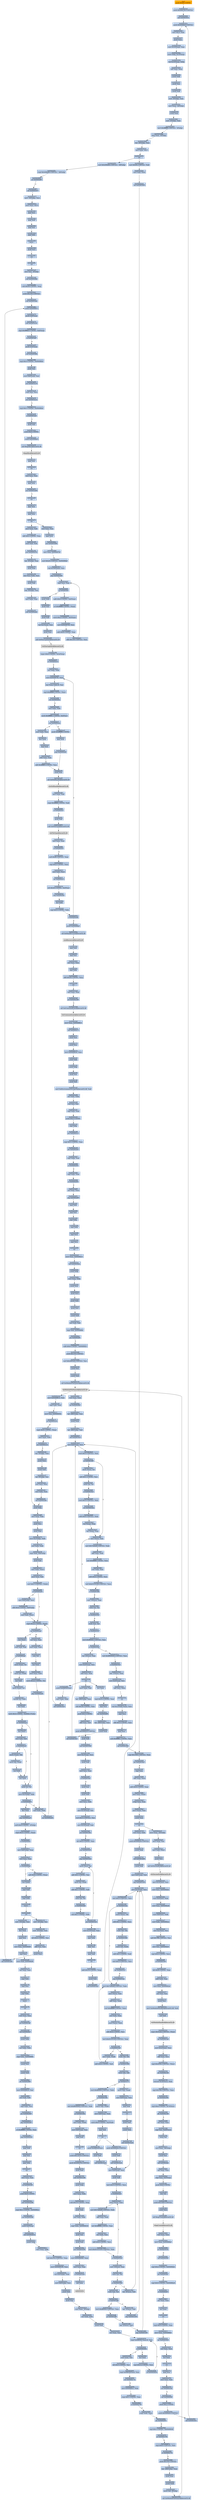 digraph G {
node[shape=rectangle,style=filled,fillcolor=lightsteelblue,color=lightsteelblue]
bgcolor="transparent"
a0x004022adpushl_0x60UINT8[label="start\npushl $0x60<UINT8>",color="lightgrey",fillcolor="orange"];
a0x004022afpushl_0x406150UINT32[label="0x004022af\npushl $0x406150<UINT32>"];
a0x004022b4call_0x0040303c[label="0x004022b4\ncall 0x0040303c"];
a0x0040303cpushl_0x4048e8UINT32[label="0x0040303c\npushl $0x4048e8<UINT32>"];
a0x00403041movl_fs_0_eax[label="0x00403041\nmovl %fs:0, %eax"];
a0x00403047pushl_eax[label="0x00403047\npushl %eax"];
a0x00403048movl_0x10esp__eax[label="0x00403048\nmovl 0x10(%esp), %eax"];
a0x0040304cmovl_ebp_0x10esp_[label="0x0040304c\nmovl %ebp, 0x10(%esp)"];
a0x00403050leal_0x10esp__ebp[label="0x00403050\nleal 0x10(%esp), %ebp"];
a0x00403054subl_eax_esp[label="0x00403054\nsubl %eax, %esp"];
a0x00403056pushl_ebx[label="0x00403056\npushl %ebx"];
a0x00403057pushl_esi[label="0x00403057\npushl %esi"];
a0x00403058pushl_edi[label="0x00403058\npushl %edi"];
a0x00403059movl__8ebp__eax[label="0x00403059\nmovl -8(%ebp), %eax"];
a0x0040305cmovl_esp__24ebp_[label="0x0040305c\nmovl %esp, -24(%ebp)"];
a0x0040305fpushl_eax[label="0x0040305f\npushl %eax"];
a0x00403060movl__4ebp__eax[label="0x00403060\nmovl -4(%ebp), %eax"];
a0x00403063movl_0xffffffffUINT32__4ebp_[label="0x00403063\nmovl $0xffffffff<UINT32>, -4(%ebp)"];
a0x0040306amovl_eax__8ebp_[label="0x0040306a\nmovl %eax, -8(%ebp)"];
a0x0040306dleal__16ebp__eax[label="0x0040306d\nleal -16(%ebp), %eax"];
a0x00403070movl_eax_fs_0[label="0x00403070\nmovl %eax, %fs:0"];
a0x00403076ret[label="0x00403076\nret"];
a0x004022b9movl_0x94UINT32_edi[label="0x004022b9\nmovl $0x94<UINT32>, %edi"];
a0x004022bemovl_edi_eax[label="0x004022be\nmovl %edi, %eax"];
a0x004022c0call_0x00403090[label="0x004022c0\ncall 0x00403090"];
a0x00403090cmpl_0x1000UINT32_eax[label="0x00403090\ncmpl $0x1000<UINT32>, %eax"];
a0x00403095jae_0x004030a5[label="0x00403095\njae 0x004030a5"];
a0x00403097negl_eax[label="0x00403097\nnegl %eax"];
a0x00403099addl_esp_eax[label="0x00403099\naddl %esp, %eax"];
a0x0040309baddl_0x4UINT8_eax[label="0x0040309b\naddl $0x4<UINT8>, %eax"];
a0x0040309etestl_eax_eax_[label="0x0040309e\ntestl %eax, (%eax)"];
a0x004030a0xchgl_eax_esp[label="0x004030a0\nxchgl %eax, %esp"];
a0x004030a1movl_eax__eax[label="0x004030a1\nmovl (%eax), %eax"];
a0x004030a3pushl_eax[label="0x004030a3\npushl %eax"];
a0x004030a4ret[label="0x004030a4\nret"];
a0x004022c5movl_esp__24ebp_[label="0x004022c5\nmovl %esp, -24(%ebp)"];
a0x004022c8movl_esp_esi[label="0x004022c8\nmovl %esp, %esi"];
a0x004022camovl_edi_esi_[label="0x004022ca\nmovl %edi, (%esi)"];
a0x004022ccpushl_esi[label="0x004022cc\npushl %esi"];
a0x004022cdcall_GetVersionExA_kernel32_dll[label="0x004022cd\ncall GetVersionExA@kernel32.dll"];
GetVersionExA_kernel32_dll[label="GetVersionExA@kernel32.dll",color="lightgrey",fillcolor="lightgrey"];
a0x004022d3movl_0x10esi__ecx[label="0x004022d3\nmovl 0x10(%esi), %ecx"];
a0x004022d6movl_ecx_0x004082dc[label="0x004022d6\nmovl %ecx, 0x004082dc"];
a0x004022dcmovl_0x4esi__eax[label="0x004022dc\nmovl 0x4(%esi), %eax"];
a0x004022dfmovl_eax_0x004082e8[label="0x004022df\nmovl %eax, 0x004082e8"];
a0x004022e4movl_0x8esi__edx[label="0x004022e4\nmovl 0x8(%esi), %edx"];
a0x004022e7movl_edx_0x004082ec[label="0x004022e7\nmovl %edx, 0x004082ec"];
a0x004022edmovl_0xcesi__esi[label="0x004022ed\nmovl 0xc(%esi), %esi"];
a0x004022f0andl_0x7fffUINT32_esi[label="0x004022f0\nandl $0x7fff<UINT32>, %esi"];
a0x004022f6movl_esi_0x004082e0[label="0x004022f6\nmovl %esi, 0x004082e0"];
a0x004022fccmpl_0x2UINT8_ecx[label="0x004022fc\ncmpl $0x2<UINT8>, %ecx"];
a0x004022ffje_0x0040230d[label="0x004022ff\nje 0x0040230d"];
a0x0040230dshll_0x8UINT8_eax[label="0x0040230d\nshll $0x8<UINT8>, %eax"];
a0x00402310addl_edx_eax[label="0x00402310\naddl %edx, %eax"];
a0x00402312movl_eax_0x004082e4[label="0x00402312\nmovl %eax, 0x004082e4"];
a0x00402317xorl_esi_esi[label="0x00402317\nxorl %esi, %esi"];
a0x00402319pushl_esi[label="0x00402319\npushl %esi"];
a0x0040231amovl_GetModuleHandleA_kernel32_dll_edi[label="0x0040231a\nmovl GetModuleHandleA@kernel32.dll, %edi"];
a0x00402320call_edi[label="0x00402320\ncall %edi"];
GetModuleHandleA_kernel32_dll[label="GetModuleHandleA@kernel32.dll",color="lightgrey",fillcolor="lightgrey"];
a0x00402322cmpw_0x5a4dUINT16_eax_[label="0x00402322\ncmpw $0x5a4d<UINT16>, (%eax)"];
a0x00402327jne_0x00402348[label="0x00402327\njne 0x00402348"];
a0x00402329movl_0x3ceax__ecx[label="0x00402329\nmovl 0x3c(%eax), %ecx"];
a0x0040232caddl_eax_ecx[label="0x0040232c\naddl %eax, %ecx"];
a0x0040232ecmpl_0x4550UINT32_ecx_[label="0x0040232e\ncmpl $0x4550<UINT32>, (%ecx)"];
a0x00402334jne_0x00402348[label="0x00402334\njne 0x00402348"];
a0x00402336movzwl_0x18ecx__eax[label="0x00402336\nmovzwl 0x18(%ecx), %eax"];
a0x0040233acmpl_0x10bUINT32_eax[label="0x0040233a\ncmpl $0x10b<UINT32>, %eax"];
a0x0040233fje_0x00402360[label="0x0040233f\nje 0x00402360"];
a0x00402360cmpl_0xeUINT8_0x74ecx_[label="0x00402360\ncmpl $0xe<UINT8>, 0x74(%ecx)"];
a0x00402364jbe_0x00402348[label="0x00402364\njbe 0x00402348"];
a0x00402366xorl_eax_eax[label="0x00402366\nxorl %eax, %eax"];
a0x00402368cmpl_esi_0xe8ecx_[label="0x00402368\ncmpl %esi, 0xe8(%ecx)"];
a0x0040236esetne_al[label="0x0040236e\nsetne %al"];
a0x00402371movl_eax__28ebp_[label="0x00402371\nmovl %eax, -28(%ebp)"];
a0x00402374pushl_esi[label="0x00402374\npushl %esi"];
a0x00402375call_0x00402feb[label="0x00402375\ncall 0x00402feb"];
a0x00402febxorl_eax_eax[label="0x00402feb\nxorl %eax, %eax"];
a0x00402fedcmpl_eax_0x4esp_[label="0x00402fed\ncmpl %eax, 0x4(%esp)"];
a0x00402ff1pushl_0x0UINT8[label="0x00402ff1\npushl $0x0<UINT8>"];
a0x00402ff3sete_al[label="0x00402ff3\nsete %al"];
a0x00402ff6pushl_0x1000UINT32[label="0x00402ff6\npushl $0x1000<UINT32>"];
a0x00402ffbpushl_eax[label="0x00402ffb\npushl %eax"];
a0x00402ffccall_HeapCreate_kernel32_dll[label="0x00402ffc\ncall HeapCreate@kernel32.dll"];
HeapCreate_kernel32_dll[label="HeapCreate@kernel32.dll",color="lightgrey",fillcolor="lightgrey"];
a0x00403002testl_eax_eax[label="0x00403002\ntestl %eax, %eax"];
a0x00403004movl_eax_0x004086e0[label="0x00403004\nmovl %eax, 0x004086e0"];
a0x00403009je_0x00403035[label="0x00403009\nje 0x00403035"];
a0x0040300bcall_0x00402fd1[label="0x0040300b\ncall 0x00402fd1"];
a0x00402fd1cmpl_0x2UINT8_0x004082dc[label="0x00402fd1\ncmpl $0x2<UINT8>, 0x004082dc"];
a0x00402fd8jne_0x00402fe7[label="0x00402fd8\njne 0x00402fe7"];
a0x00402fdacmpl_0x5UINT8_0x004082e8[label="0x00402fda\ncmpl $0x5<UINT8>, 0x004082e8"];
a0x00402fe1jb_0x00402fe7[label="0x00402fe1\njb 0x00402fe7"];
a0x00402fe3xorl_eax_eax[label="0x00402fe3\nxorl %eax, %eax"];
a0x00402fe5incl_eax[label="0x00402fe5\nincl %eax"];
a0x00402fe6ret[label="0x00402fe6\nret"];
a0x00403010cmpl_0x3UINT8_eax[label="0x00403010\ncmpl $0x3<UINT8>, %eax"];
a0x00403013movl_eax_0x004086e4[label="0x00403013\nmovl %eax, 0x004086e4"];
a0x00403018jne_0x00403038[label="0x00403018\njne 0x00403038"];
a0x00403038xorl_eax_eax[label="0x00403038\nxorl %eax, %eax"];
a0x0040303aincl_eax[label="0x0040303a\nincl %eax"];
a0x0040303bret[label="0x0040303b\nret"];
a0x0040237apopl_ecx[label="0x0040237a\npopl %ecx"];
a0x0040237btestl_eax_eax[label="0x0040237b\ntestl %eax, %eax"];
a0x0040237djne_0x004023a0[label="0x0040237d\njne 0x004023a0"];
a0x004023a0call_0x00402f49[label="0x004023a0\ncall 0x00402f49"];
a0x00402f49pushl_0xcUINT8[label="0x00402f49\npushl $0xc<UINT8>"];
a0x00402f4bpushl_0x4064e0UINT32[label="0x00402f4b\npushl $0x4064e0<UINT32>"];
a0x00402f50call_0x0040303c[label="0x00402f50\ncall 0x0040303c"];
a0x00402f55movl_0x406b88UINT32__28ebp_[label="0x00402f55\nmovl $0x406b88<UINT32>, -28(%ebp)"];
a0x00402f5ccmpl_0x406b88UINT32__28ebp_[label="0x00402f5c\ncmpl $0x406b88<UINT32>, -28(%ebp)"];
a0x00402f63jae_0x00402f87[label="0x00402f63\njae 0x00402f87"];
a0x00402f87call_0x00403077[label="0x00402f87\ncall 0x00403077"];
a0x00403077movl__16ebp__ecx[label="0x00403077\nmovl -16(%ebp), %ecx"];
a0x0040307amovl_ecx_fs_0[label="0x0040307a\nmovl %ecx, %fs:0"];
a0x00403081popl_ecx[label="0x00403081\npopl %ecx"];
a0x00403082popl_edi[label="0x00403082\npopl %edi"];
a0x00403083popl_esi[label="0x00403083\npopl %esi"];
a0x00403084popl_ebx[label="0x00403084\npopl %ebx"];
a0x00403085leave_[label="0x00403085\nleave "];
a0x00403086pushl_ecx[label="0x00403086\npushl %ecx"];
a0x00403087ret[label="0x00403087\nret"];
a0x00402f8cret[label="0x00402f8c\nret"];
a0x004023a5movl_esi__4ebp_[label="0x004023a5\nmovl %esi, -4(%ebp)"];
a0x004023a8call_0x00402d9e[label="0x004023a8\ncall 0x00402d9e"];
a0x00402d9esubl_0x44UINT8_esp[label="0x00402d9e\nsubl $0x44<UINT8>, %esp"];
a0x00402da1pushl_0x100UINT32[label="0x00402da1\npushl $0x100<UINT32>"];
a0x00402da6call_0x00403a6a[label="0x00402da6\ncall 0x00403a6a"];
a0x00403a6apushl_0x0040847c[label="0x00403a6a\npushl 0x0040847c"];
a0x00403a70pushl_0x8esp_[label="0x00403a70\npushl 0x8(%esp)"];
a0x00403a74call_0x00403a3e[label="0x00403a74\ncall 0x00403a3e"];
a0x00403a3ecmpl_0xffffffe0UINT8_0x4esp_[label="0x00403a3e\ncmpl $0xffffffe0<UINT8>, 0x4(%esp)"];
a0x00403a43ja_0x00403a67[label="0x00403a43\nja 0x00403a67"];
a0x00403a45pushl_0x4esp_[label="0x00403a45\npushl 0x4(%esp)"];
a0x00403a49call_0x004039f8[label="0x00403a49\ncall 0x004039f8"];
a0x004039f8cmpl_0x3UINT8_0x004086e4[label="0x004039f8\ncmpl $0x3<UINT8>, 0x004086e4"];
a0x004039ffpushl_esi[label="0x004039ff\npushl %esi"];
a0x00403a00movl_0x8esp__esi[label="0x00403a00\nmovl 0x8(%esp), %esi"];
a0x00403a04jne_0x00403a19[label="0x00403a04\njne 0x00403a19"];
a0x00403a19testl_esi_esi[label="0x00403a19\ntestl %esi, %esi"];
a0x00403a1bjne_0x00403a1e[label="0x00403a1b\njne 0x00403a1e"];
a0x00403a1ecmpl_0x1UINT8_0x004086e4[label="0x00403a1e\ncmpl $0x1<UINT8>, 0x004086e4"];
a0x00403a25je_0x00403a2d[label="0x00403a25\nje 0x00403a2d"];
a0x00403a2dpushl_esi[label="0x00403a2d\npushl %esi"];
a0x00403a2epushl_0x0UINT8[label="0x00403a2e\npushl $0x0<UINT8>"];
a0x00403a30pushl_0x004086e0[label="0x00403a30\npushl 0x004086e0"];
a0x00403a36call_HeapAlloc_kernel32_dll[label="0x00403a36\ncall HeapAlloc@kernel32.dll"];
HeapAlloc_kernel32_dll[label="HeapAlloc@kernel32.dll",color="lightgrey",fillcolor="lightgrey"];
a0x00403a3cpopl_esi[label="0x00403a3c\npopl %esi"];
a0x00403a3dret[label="0x00403a3d\nret"];
a0x00403a4etestl_eax_eax[label="0x00403a4e\ntestl %eax, %eax"];
a0x00403a50popl_ecx[label="0x00403a50\npopl %ecx"];
a0x00403a51jne_0x00403a69[label="0x00403a51\njne 0x00403a69"];
a0x00403a69ret[label="0x00403a69\nret"];
a0x00403a79popl_ecx[label="0x00403a79\npopl %ecx"];
a0x00403a7apopl_ecx[label="0x00403a7a\npopl %ecx"];
a0x00403a7bret[label="0x00403a7b\nret"];
a0x00402dabtestl_eax_eax[label="0x00402dab\ntestl %eax, %eax"];
a0x00402dadpopl_ecx[label="0x00402dad\npopl %ecx"];
a0x00402daejne_0x00402db8[label="0x00402dae\njne 0x00402db8"];
a0x00402db8movl_eax_0x00408700[label="0x00402db8\nmovl %eax, 0x00408700"];
a0x00402dbdmovl_0x20UINT32_0x004086e8[label="0x00402dbd\nmovl $0x20<UINT32>, 0x004086e8"];
a0x00402dc7leal_0x100eax__ecx[label="0x00402dc7\nleal 0x100(%eax), %ecx"];
a0x00402dcdjmp_0x00402de9[label="0x00402dcd\njmp 0x00402de9"];
a0x00402de9cmpl_ecx_eax[label="0x00402de9\ncmpl %ecx, %eax"];
a0x00402debjb_0x00402dcf[label="0x00402deb\njb 0x00402dcf"];
a0x00402dcfandb_0x0UINT8_0x4eax_[label="0x00402dcf\nandb $0x0<UINT8>, 0x4(%eax)"];
a0x00402dd3orl_0xffffffffUINT8_eax_[label="0x00402dd3\norl $0xffffffff<UINT8>, (%eax)"];
a0x00402dd6movb_0xaUINT8_0x5eax_[label="0x00402dd6\nmovb $0xa<UINT8>, 0x5(%eax)"];
a0x00402ddamovl_0x00408700_ecx[label="0x00402dda\nmovl 0x00408700, %ecx"];
a0x00402de0addl_0x8UINT8_eax[label="0x00402de0\naddl $0x8<UINT8>, %eax"];
a0x00402de3addl_0x100UINT32_ecx[label="0x00402de3\naddl $0x100<UINT32>, %ecx"];
a0x00402dedpushl_ebx[label="0x00402ded\npushl %ebx"];
a0x00402deepushl_esi[label="0x00402dee\npushl %esi"];
a0x00402defpushl_edi[label="0x00402def\npushl %edi"];
a0x00402df0leal_0xcesp__eax[label="0x00402df0\nleal 0xc(%esp), %eax"];
a0x00402df4pushl_eax[label="0x00402df4\npushl %eax"];
a0x00402df5call_GetStartupInfoA_kernel32_dll[label="0x00402df5\ncall GetStartupInfoA@kernel32.dll"];
GetStartupInfoA_kernel32_dll[label="GetStartupInfoA@kernel32.dll",color="lightgrey",fillcolor="lightgrey"];
a0x00402dfbcmpw_0x0UINT8_0x3eesp_[label="0x00402dfb\ncmpw $0x0<UINT8>, 0x3e(%esp)"];
a0x00402e01je_0x00402ece[label="0x00402e01\nje 0x00402ece"];
a0x00402ecexorl_ebx_ebx[label="0x00402ece\nxorl %ebx, %ebx"];
a0x00402ed0movl_0x00408700_eax[label="0x00402ed0\nmovl 0x00408700, %eax"];
a0x00402ed5leal_eaxebx8__esi[label="0x00402ed5\nleal (%eax,%ebx,8), %esi"];
a0x00402ed8cmpl_0xffffffffUINT8_esi_[label="0x00402ed8\ncmpl $0xffffffff<UINT8>, (%esi)"];
a0x00402edbjne_0x00402f2a[label="0x00402edb\njne 0x00402f2a"];
a0x00402eddtestl_ebx_ebx[label="0x00402edd\ntestl %ebx, %ebx"];
a0x00402edfmovb_0xffffff81UINT8_0x4esi_[label="0x00402edf\nmovb $0xffffff81<UINT8>, 0x4(%esi)"];
a0x00402ee3jne_0x00402eea[label="0x00402ee3\njne 0x00402eea"];
a0x00402ee5pushl_0xfffffff6UINT8[label="0x00402ee5\npushl $0xfffffff6<UINT8>"];
a0x00402ee7popl_eax[label="0x00402ee7\npopl %eax"];
a0x00402ee8jmp_0x00402ef4[label="0x00402ee8\njmp 0x00402ef4"];
a0x00402ef4pushl_eax[label="0x00402ef4\npushl %eax"];
a0x00402ef5call_GetStdHandle_kernel32_dll[label="0x00402ef5\ncall GetStdHandle@kernel32.dll"];
GetStdHandle_kernel32_dll[label="GetStdHandle@kernel32.dll",color="lightgrey",fillcolor="lightgrey"];
a0x00402efbmovl_eax_edi[label="0x00402efb\nmovl %eax, %edi"];
a0x00402efdcmpl_0xffffffffUINT8_edi[label="0x00402efd\ncmpl $0xffffffff<UINT8>, %edi"];
a0x00402f00je_0x00402f19[label="0x00402f00\nje 0x00402f19"];
a0x00402f02pushl_edi[label="0x00402f02\npushl %edi"];
a0x00402f03call_GetFileType_kernel32_dll[label="0x00402f03\ncall GetFileType@kernel32.dll"];
GetFileType_kernel32_dll[label="GetFileType@kernel32.dll",color="lightgrey",fillcolor="lightgrey"];
a0x00402f09testl_eax_eax[label="0x00402f09\ntestl %eax, %eax"];
a0x00402f0bje_0x00402f19[label="0x00402f0b\nje 0x00402f19"];
a0x00402f0dandl_0xffUINT32_eax[label="0x00402f0d\nandl $0xff<UINT32>, %eax"];
a0x00402f12cmpl_0x2UINT8_eax[label="0x00402f12\ncmpl $0x2<UINT8>, %eax"];
a0x00402f15movl_edi_esi_[label="0x00402f15\nmovl %edi, (%esi)"];
a0x00402f17jne_0x00402f1f[label="0x00402f17\njne 0x00402f1f"];
a0x00402f19orb_0x40UINT8_0x4esi_[label="0x00402f19\norb $0x40<UINT8>, 0x4(%esi)"];
a0x00402f1djmp_0x00402f2e[label="0x00402f1d\njmp 0x00402f2e"];
a0x00402f2eincl_ebx[label="0x00402f2e\nincl %ebx"];
a0x00402f2fcmpl_0x3UINT8_ebx[label="0x00402f2f\ncmpl $0x3<UINT8>, %ebx"];
a0x00402f32jl_0x00402ed0[label="0x00402f32\njl 0x00402ed0"];
a0x00402eeamovl_ebx_eax[label="0x00402eea\nmovl %ebx, %eax"];
a0x00402eecdecl_eax[label="0x00402eec\ndecl %eax"];
a0x00402eednegl_eax[label="0x00402eed\nnegl %eax"];
a0x00402eefsbbl_eax_eax[label="0x00402eef\nsbbl %eax, %eax"];
a0x00402ef1addl_0xfffffff5UINT8_eax[label="0x00402ef1\naddl $0xfffffff5<UINT8>, %eax"];
a0x00402f34pushl_0x004086e8[label="0x00402f34\npushl 0x004086e8"];
a0x00402f3acall_SetHandleCount_kernel32_dll[label="0x00402f3a\ncall SetHandleCount@kernel32.dll"];
LockResource_kernel32_dll[label="LockResource@kernel32.dll",color="lightgrey",fillcolor="lightgrey"];
a0x00402f40popl_edi[label="0x00402f40\npopl %edi"];
a0x00402f41popl_esi[label="0x00402f41\npopl %esi"];
a0x00402f42xorl_eax_eax[label="0x00402f42\nxorl %eax, %eax"];
a0x00402f44popl_ebx[label="0x00402f44\npopl %ebx"];
a0x00402f45addl_0x44UINT8_esp[label="0x00402f45\naddl $0x44<UINT8>, %esp"];
a0x00402f48ret[label="0x00402f48\nret"];
a0x004023adtestl_eax_eax[label="0x004023ad\ntestl %eax, %eax"];
a0x004023afjnl_0x004023b9[label="0x004023af\njnl 0x004023b9"];
a0x004023b9call_GetCommandLineA_kernel32_dll[label="0x004023b9\ncall GetCommandLineA@kernel32.dll"];
GetCommandLineA_kernel32_dll[label="GetCommandLineA@kernel32.dll",color="lightgrey",fillcolor="lightgrey"];
a0x004023bfmovl_eax_0x00408814[label="0x004023bf\nmovl %eax, 0x00408814"];
a0x004023c4call_0x00402c7c[label="0x004023c4\ncall 0x00402c7c"];
a0x00402c7cpushl_ecx[label="0x00402c7c\npushl %ecx"];
a0x00402c7dpushl_ecx[label="0x00402c7d\npushl %ecx"];
a0x00402c7emovl_0x00408430_eax[label="0x00402c7e\nmovl 0x00408430, %eax"];
a0x00402c83pushl_ebx[label="0x00402c83\npushl %ebx"];
a0x00402c84pushl_ebp[label="0x00402c84\npushl %ebp"];
a0x00402c85pushl_esi[label="0x00402c85\npushl %esi"];
a0x00402c86pushl_edi[label="0x00402c86\npushl %edi"];
a0x00402c87movl_GetEnvironmentStringsW_kernel32_dll_edi[label="0x00402c87\nmovl GetEnvironmentStringsW@kernel32.dll, %edi"];
a0x00402c8dxorl_ebx_ebx[label="0x00402c8d\nxorl %ebx, %ebx"];
a0x00402c8fxorl_esi_esi[label="0x00402c8f\nxorl %esi, %esi"];
a0x00402c91cmpl_ebx_eax[label="0x00402c91\ncmpl %ebx, %eax"];
a0x00402c93pushl_0x2UINT8[label="0x00402c93\npushl $0x2<UINT8>"];
a0x00402c95popl_ebp[label="0x00402c95\npopl %ebp"];
a0x00402c96jne_0x00402cc5[label="0x00402c96\njne 0x00402cc5"];
a0x00402cc5cmpl_0x1UINT8_eax[label="0x00402cc5\ncmpl $0x1<UINT8>, %eax"];
a0x00402cc8jne_0x00402d47[label="0x00402cc8\njne 0x00402d47"];
a0x00402d47cmpl_ebp_eax[label="0x00402d47\ncmpl %ebp, %eax"];
a0x00402d49je_0x00402d53[label="0x00402d49\nje 0x00402d53"];
a0x00402d4bcmpl_ebx_eax[label="0x00402d4b\ncmpl %ebx, %eax"];
a0x00402d4dje_0x00402d53[label="0x00402d4d\nje 0x00402d53"];
a0x00402d4fxorl_eax_eax[label="0x00402d4f\nxorl %eax, %eax"];
a0x00402d51jmp_0x00402d97[label="0x00402d51\njmp 0x00402d97"];
a0x00402d97popl_edi[label="0x00402d97\npopl %edi"];
a0x00402d98popl_esi[label="0x00402d98\npopl %esi"];
a0x00402d99popl_ebp[label="0x00402d99\npopl %ebp"];
a0x00402d9apopl_ebx[label="0x00402d9a\npopl %ebx"];
a0x00402d9bpopl_ecx[label="0x00402d9b\npopl %ecx"];
a0x00402d9cpopl_ecx[label="0x00402d9c\npopl %ecx"];
a0x00402d9dret[label="0x00402d9d\nret"];
a0x004023c9movl_eax_0x004082c4[label="0x004023c9\nmovl %eax, 0x004082c4"];
a0x004023cecall_0x00402bda[label="0x004023ce\ncall 0x00402bda"];
a0x00402bdapushl_ebp[label="0x00402bda\npushl %ebp"];
a0x00402bdbmovl_esp_ebp[label="0x00402bdb\nmovl %esp, %ebp"];
a0x00402bddpushl_ecx[label="0x00402bdd\npushl %ecx"];
a0x00402bdepushl_ecx[label="0x00402bde\npushl %ecx"];
a0x00402bdfpushl_ebx[label="0x00402bdf\npushl %ebx"];
a0x00402be0pushl_esi[label="0x00402be0\npushl %esi"];
a0x00402be1pushl_edi[label="0x00402be1\npushl %edi"];
a0x00402be2xorl_edi_edi[label="0x00402be2\nxorl %edi, %edi"];
a0x00402be4cmpl_edi_0x0040880c[label="0x00402be4\ncmpl %edi, 0x0040880c"];
a0x00402beajne_0x00402bf1[label="0x00402bea\njne 0x00402bf1"];
a0x00402bf1andb_0x0UINT8_0x0040842c[label="0x00402bf1\nandb $0x0<UINT8>, 0x0040842c"];
a0x00402bf8pushl_0x104UINT32[label="0x00402bf8\npushl $0x104<UINT32>"];
a0x00402bfdmovl_0x408328UINT32_esi[label="0x00402bfd\nmovl $0x408328<UINT32>, %esi"];
a0x00402c02pushl_esi[label="0x00402c02\npushl %esi"];
a0x00402c03pushl_edi[label="0x00402c03\npushl %edi"];
a0x00402c04call_GetModuleFileNameA_kernel32_dll[label="0x00402c04\ncall GetModuleFileNameA@kernel32.dll"];
GetModuleFileNameA_kernel32_dll[label="GetModuleFileNameA@kernel32.dll",color="lightgrey",fillcolor="lightgrey"];
a0x00402c0amovl_0x00408814_eax[label="0x00402c0a\nmovl 0x00408814, %eax"];
a0x00402c0fcmpl_edi_eax[label="0x00402c0f\ncmpl %edi, %eax"];
a0x00402c11movl_esi_0x0040830c[label="0x00402c11\nmovl %esi, 0x0040830c"];
a0x00402c17je_0x00402c20[label="0x00402c17\nje 0x00402c20"];
a0x00402c19cmpb_0x0UINT8_eax_[label="0x00402c19\ncmpb $0x0<UINT8>, (%eax)"];
a0x00402c1cmovl_eax_ebx[label="0x00402c1c\nmovl %eax, %ebx"];
a0x00402c1ejne_0x00402c22[label="0x00402c1e\njne 0x00402c22"];
a0x00402c22leal__4ebp__eax[label="0x00402c22\nleal -4(%ebp), %eax"];
a0x00402c25pushl_eax[label="0x00402c25\npushl %eax"];
a0x00402c26pushl_edi[label="0x00402c26\npushl %edi"];
a0x00402c27leal__8ebp__esi[label="0x00402c27\nleal -8(%ebp), %esi"];
a0x00402c2axorl_ecx_ecx[label="0x00402c2a\nxorl %ecx, %ecx"];
a0x00402c2cmovl_ebx_eax[label="0x00402c2c\nmovl %ebx, %eax"];
a0x00402c2ecall_0x00402a6e[label="0x00402c2e\ncall 0x00402a6e"];
a0x00402a6epushl_ebp[label="0x00402a6e\npushl %ebp"];
a0x00402a6fmovl_esp_ebp[label="0x00402a6f\nmovl %esp, %ebp"];
a0x00402a71pushl_ecx[label="0x00402a71\npushl %ecx"];
a0x00402a72pushl_ebx[label="0x00402a72\npushl %ebx"];
a0x00402a73movl_0xcebp__ebx[label="0x00402a73\nmovl 0xc(%ebp), %ebx"];
a0x00402a76xorl_edx_edx[label="0x00402a76\nxorl %edx, %edx"];
a0x00402a78cmpl_edx_0x8ebp_[label="0x00402a78\ncmpl %edx, 0x8(%ebp)"];
a0x00402a7bpushl_edi[label="0x00402a7b\npushl %edi"];
a0x00402a7cmovl_edx_esi_[label="0x00402a7c\nmovl %edx, (%esi)"];
a0x00402a7emovl_ecx_edi[label="0x00402a7e\nmovl %ecx, %edi"];
a0x00402a80movl_0x1UINT32_ebx_[label="0x00402a80\nmovl $0x1<UINT32>, (%ebx)"];
a0x00402a86je_0x00402a91[label="0x00402a86\nje 0x00402a91"];
a0x00402a91cmpb_0x22UINT8_eax_[label="0x00402a91\ncmpb $0x22<UINT8>, (%eax)"];
a0x00402a94jne_0x00402aa4[label="0x00402a94\njne 0x00402aa4"];
a0x00402a96xorl_ecx_ecx[label="0x00402a96\nxorl %ecx, %ecx"];
a0x00402a98testl_edx_edx[label="0x00402a98\ntestl %edx, %edx"];
a0x00402a9asete_cl[label="0x00402a9a\nsete %cl"];
a0x00402a9dincl_eax[label="0x00402a9d\nincl %eax"];
a0x00402a9emovl_ecx_edx[label="0x00402a9e\nmovl %ecx, %edx"];
a0x00402aa0movb_0x22UINT8_cl[label="0x00402aa0\nmovb $0x22<UINT8>, %cl"];
a0x00402aa2jmp_0x00402ad1[label="0x00402aa2\njmp 0x00402ad1"];
a0x00402ad1testl_edx_edx[label="0x00402ad1\ntestl %edx, %edx"];
a0x00402ad3jne_0x00402a91[label="0x00402ad3\njne 0x00402a91"];
a0x00402aa4incl_esi_[label="0x00402aa4\nincl (%esi)"];
a0x00402aa6testl_edi_edi[label="0x00402aa6\ntestl %edi, %edi"];
a0x00402aa8je_0x00402aaf[label="0x00402aa8\nje 0x00402aaf"];
a0x00402aafmovb_eax__cl[label="0x00402aaf\nmovb (%eax), %cl"];
a0x00402ab1movzbl_cl_ebx[label="0x00402ab1\nmovzbl %cl, %ebx"];
a0x00402ab4incl_eax[label="0x00402ab4\nincl %eax"];
a0x00402ab5testb_0x4UINT8_0x4084c1ebx_[label="0x00402ab5\ntestb $0x4<UINT8>, 0x4084c1(%ebx)"];
a0x00402abcje_0x00402aca[label="0x00402abc\nje 0x00402aca"];
a0x00402abeincl_esi_[label="0x00402abe\nincl (%esi)"];
a0x00402ac0testl_edi_edi[label="0x00402ac0\ntestl %edi, %edi"];
a0x00402ac2je_0x00402ac9[label="0x00402ac2\nje 0x00402ac9"];
a0x00402ac9incl_eax[label="0x00402ac9\nincl %eax"];
a0x00402acatestb_cl_cl[label="0x00402aca\ntestb %cl, %cl"];
a0x00402accmovl_0xcebp__ebx[label="0x00402acc\nmovl 0xc(%ebp), %ebx"];
a0x00402acfje_0x00402b03[label="0x00402acf\nje 0x00402b03"];
a0x00402b03decl_eax[label="0x00402b03\ndecl %eax"];
a0x00402b04jmp_0x00402ae7[label="0x00402b04\njmp 0x00402ae7"];
a0x00402ae7andl_0x0UINT8__4ebp_[label="0x00402ae7\nandl $0x0<UINT8>, -4(%ebp)"];
a0x00402aebcmpb_0x0UINT8_eax_[label="0x00402aeb\ncmpb $0x0<UINT8>, (%eax)"];
a0x00402aeeje_0x00402bca[label="0x00402aee\nje 0x00402bca"];
a0x00402bcamovl_0x8ebp__eax[label="0x00402bca\nmovl 0x8(%ebp), %eax"];
a0x00402bcdtestl_eax_eax[label="0x00402bcd\ntestl %eax, %eax"];
a0x00402bcfje_0x00402bd4[label="0x00402bcf\nje 0x00402bd4"];
a0x00402bd4incl_ebx_[label="0x00402bd4\nincl (%ebx)"];
a0x00402bd6popl_edi[label="0x00402bd6\npopl %edi"];
a0x00402bd7popl_ebx[label="0x00402bd7\npopl %ebx"];
a0x00402bd8leave_[label="0x00402bd8\nleave "];
a0x00402bd9ret[label="0x00402bd9\nret"];
a0x00402c33movl__4ebp__esi[label="0x00402c33\nmovl -4(%ebp), %esi"];
a0x00402c36movl__8ebp__eax[label="0x00402c36\nmovl -8(%ebp), %eax"];
a0x00402c39shll_0x2UINT8_esi[label="0x00402c39\nshll $0x2<UINT8>, %esi"];
a0x00402c3caddl_esi_eax[label="0x00402c3c\naddl %esi, %eax"];
a0x00402c3epushl_eax[label="0x00402c3e\npushl %eax"];
a0x00402c3fcall_0x00403a6a[label="0x00402c3f\ncall 0x00403a6a"];
a0x00402c44movl_eax_edi[label="0x00402c44\nmovl %eax, %edi"];
a0x00402c46addl_0xcUINT8_esp[label="0x00402c46\naddl $0xc<UINT8>, %esp"];
a0x00402c49testl_edi_edi[label="0x00402c49\ntestl %edi, %edi"];
a0x00402c4bjne_0x00402c52[label="0x00402c4b\njne 0x00402c52"];
a0x00402c52leal__4ebp__eax[label="0x00402c52\nleal -4(%ebp), %eax"];
a0x00402c55pushl_eax[label="0x00402c55\npushl %eax"];
a0x00402c56leal_esiedi__ecx[label="0x00402c56\nleal (%esi,%edi), %ecx"];
a0x00402c59pushl_edi[label="0x00402c59\npushl %edi"];
a0x00402c5aleal__8ebp__esi[label="0x00402c5a\nleal -8(%ebp), %esi"];
a0x00402c5dmovl_ebx_eax[label="0x00402c5d\nmovl %ebx, %eax"];
a0x00402c5fcall_0x00402a6e[label="0x00402c5f\ncall 0x00402a6e"];
a0x00402a88movl_0x8ebp__ecx[label="0x00402a88\nmovl 0x8(%ebp), %ecx"];
a0x00402a8baddl_0x4UINT8_0x8ebp_[label="0x00402a8b\naddl $0x4<UINT8>, 0x8(%ebp)"];
a0x00402a8fmovl_edi_ecx_[label="0x00402a8f\nmovl %edi, (%ecx)"];
a0x00402aaamovb_eax__cl[label="0x00402aaa\nmovb (%eax), %cl"];
a0x00402aacmovb_cl_edi_[label="0x00402aac\nmovb %cl, (%edi)"];
a0x00402aaeincl_edi[label="0x00402aae\nincl %edi"];
a0x00402ac4movb_eax__bl[label="0x00402ac4\nmovb (%eax), %bl"];
a0x00402ac6movb_bl_edi_[label="0x00402ac6\nmovb %bl, (%edi)"];
a0x00402ac8incl_edi[label="0x00402ac8\nincl %edi"];
a0x00402bd1andl_0x0UINT8_eax_[label="0x00402bd1\nandl $0x0<UINT8>, (%eax)"];
a0x00402c64movl__4ebp__eax[label="0x00402c64\nmovl -4(%ebp), %eax"];
a0x00402c67decl_eax[label="0x00402c67\ndecl %eax"];
a0x00402c68popl_ecx[label="0x00402c68\npopl %ecx"];
a0x00402c69movl_eax_0x004082f0[label="0x00402c69\nmovl %eax, 0x004082f0"];
a0x00402c6epopl_ecx[label="0x00402c6e\npopl %ecx"];
a0x00402c6fmovl_edi_0x004082f4[label="0x00402c6f\nmovl %edi, 0x004082f4"];
a0x00402c75xorl_eax_eax[label="0x00402c75\nxorl %eax, %eax"];
a0x00402c77popl_edi[label="0x00402c77\npopl %edi"];
a0x00402c78popl_esi[label="0x00402c78\npopl %esi"];
a0x00402c79popl_ebx[label="0x00402c79\npopl %ebx"];
a0x00402c7aleave_[label="0x00402c7a\nleave "];
a0x00402c7bret[label="0x00402c7b\nret"];
a0x004023d3testl_eax_eax[label="0x004023d3\ntestl %eax, %eax"];
a0x004023d5jnl_0x004023df[label="0x004023d5\njnl 0x004023df"];
a0x004023dfcall_0x004029a7[label="0x004023df\ncall 0x004029a7"];
a0x004029a7pushl_ebx[label="0x004029a7\npushl %ebx"];
a0x004029a8xorl_ebx_ebx[label="0x004029a8\nxorl %ebx, %ebx"];
a0x004029aacmpl_ebx_0x0040880c[label="0x004029aa\ncmpl %ebx, 0x0040880c"];
a0x004029b0pushl_esi[label="0x004029b0\npushl %esi"];
a0x004029b1pushl_edi[label="0x004029b1\npushl %edi"];
a0x004029b2jne_0x004029b9[label="0x004029b2\njne 0x004029b9"];
a0x004029b9movl_0x004082c4_esi[label="0x004029b9\nmovl 0x004082c4, %esi"];
a0x004029bfxorl_edi_edi[label="0x004029bf\nxorl %edi, %edi"];
a0x004029c1cmpl_ebx_esi[label="0x004029c1\ncmpl %ebx, %esi"];
a0x004029c3jne_0x004029d7[label="0x004029c3\njne 0x004029d7"];
a0x004029c5jmp_0x004029f7[label="0x004029c5\njmp 0x004029f7"];
a0x004029f7orl_0xffffffffUINT8_eax[label="0x004029f7\norl $0xffffffff<UINT8>, %eax"];
a0x004029fajmp_0x00402a54[label="0x004029fa\njmp 0x00402a54"];
a0x00402a54popl_edi[label="0x00402a54\npopl %edi"];
a0x00402a55popl_esi[label="0x00402a55\npopl %esi"];
a0x00402a56popl_ebx[label="0x00402a56\npopl %ebx"];
a0x00402a57ret[label="0x00402a57\nret"];
a0x004023e4testl_eax_eax[label="0x004023e4\ntestl %eax, %eax"];
a0x004023e6jnl_0x004023f0[label="0x004023e6\njnl 0x004023f0"];
a0x004023e8pushl_0x9UINT8[label="0x004023e8\npushl $0x9<UINT8>"];
a0x004023eacall_0x00402288[label="0x004023ea\ncall 0x00402288"];
a0x00402288cmpl_0x1UINT8_0x004082cc[label="0x00402288\ncmpl $0x1<UINT8>, 0x004082cc"];
a0x0040228fjne_0x00402296[label="0x0040228f\njne 0x00402296"];
a0x00402296pushl_0x4esp_[label="0x00402296\npushl 0x4(%esp)"];
a0x0040229acall_0x0040261d[label="0x0040229a\ncall 0x0040261d"];
a0x0040261dpushl_ebp[label="0x0040261d\npushl %ebp"];
a0x0040261emovl_esp_ebp[label="0x0040261e\nmovl %esp, %ebp"];
a0x00402620subl_0x10cUINT32_esp[label="0x00402620\nsubl $0x10c<UINT32>, %esp"];
a0x00402626movl_0x00408180_eax[label="0x00402626\nmovl 0x00408180, %eax"];
a0x0040262bxorl_0x4ebp__eax[label="0x0040262b\nxorl 0x4(%ebp), %eax"];
a0x0040262emovl_0x8ebp__ecx[label="0x0040262e\nmovl 0x8(%ebp), %ecx"];
a0x00402631pushl_ebx[label="0x00402631\npushl %ebx"];
a0x00402632pushl_esi[label="0x00402632\npushl %esi"];
a0x00402633movl_eax__4ebp_[label="0x00402633\nmovl %eax, -4(%ebp)"];
a0x00402636xorl_edx_edx[label="0x00402636\nxorl %edx, %edx"];
a0x00402638pushl_edi[label="0x00402638\npushl %edi"];
a0x00402639xorl_eax_eax[label="0x00402639\nxorl %eax, %eax"];
a0x0040263bcmpl_0x408050eax8__ecx[label="0x0040263b\ncmpl 0x408050(,%eax,8), %ecx"];
a0x00402642je_0x0040264a[label="0x00402642\nje 0x0040264a"];
a0x00402644incl_eax[label="0x00402644\nincl %eax"];
a0x00402645cmpl_0x12UINT8_eax[label="0x00402645\ncmpl $0x12<UINT8>, %eax"];
a0x00402648jb_0x0040263b[label="0x00402648\njb 0x0040263b"];
a0x0040264amovl_eax_esi[label="0x0040264a\nmovl %eax, %esi"];
a0x0040264cshll_0x3UINT8_esi[label="0x0040264c\nshll $0x3<UINT8>, %esi"];
a0x0040264fcmpl_0x408050esi__ecx[label="0x0040264f\ncmpl 0x408050(%esi), %ecx"];
a0x00402655jne_0x0040277e[label="0x00402655\njne 0x0040277e"];
a0x0040265bmovl_0x004082cc_eax[label="0x0040265b\nmovl 0x004082cc, %eax"];
a0x00402660cmpl_0x1UINT8_eax[label="0x00402660\ncmpl $0x1<UINT8>, %eax"];
a0x00402663je_0x00402759[label="0x00402663\nje 0x00402759"];
a0x00402669cmpl_edx_eax[label="0x00402669\ncmpl %edx, %eax"];
a0x0040266bjne_0x0040267a[label="0x0040266b\njne 0x0040267a"];
a0x0040266dcmpl_0x1UINT8_0x00408048[label="0x0040266d\ncmpl $0x1<UINT8>, 0x00408048"];
a0x00402674je_0x00402759[label="0x00402674\nje 0x00402759"];
a0x0040267acmpl_0xfcUINT32_ecx[label="0x0040267a\ncmpl $0xfc<UINT32>, %ecx"];
a0x00402680je_0x0040277e[label="0x00402680\nje 0x0040277e"];
a0x00402686pushl_0x104UINT32[label="0x00402686\npushl $0x104<UINT32>"];
a0x0040268bleal__268ebp__eax[label="0x0040268b\nleal -268(%ebp), %eax"];
a0x00402691pushl_eax[label="0x00402691\npushl %eax"];
a0x00402692pushl_edx[label="0x00402692\npushl %edx"];
a0x00402693movb_dl__8ebp_[label="0x00402693\nmovb %dl, -8(%ebp)"];
a0x00402696call_GetModuleFileNameA_kernel32_dll[label="0x00402696\ncall GetModuleFileNameA@kernel32.dll"];
a0x0040269ctestl_eax_eax[label="0x0040269c\ntestl %eax, %eax"];
a0x0040269ejne_0x004026b3[label="0x0040269e\njne 0x004026b3"];
a0x004026b3leal__268ebp__eax[label="0x004026b3\nleal -268(%ebp), %eax"];
a0x004026b9pushl_eax[label="0x004026b9\npushl %eax"];
a0x004026baleal__268ebp__edi[label="0x004026ba\nleal -268(%ebp), %edi"];
a0x004026c0call_0x004034c0[label="0x004026c0\ncall 0x004034c0"];
a0x004034c0movl_0x4esp__ecx[label="0x004034c0\nmovl 0x4(%esp), %ecx"];
a0x004034c4testl_0x3UINT32_ecx[label="0x004034c4\ntestl $0x3<UINT32>, %ecx"];
a0x004034caje_0x004034f0[label="0x004034ca\nje 0x004034f0"];
a0x004034f0movl_ecx__eax[label="0x004034f0\nmovl (%ecx), %eax"];
a0x004034f2movl_0x7efefeffUINT32_edx[label="0x004034f2\nmovl $0x7efefeff<UINT32>, %edx"];
a0x004034f7addl_eax_edx[label="0x004034f7\naddl %eax, %edx"];
a0x004034f9xorl_0xffffffffUINT8_eax[label="0x004034f9\nxorl $0xffffffff<UINT8>, %eax"];
a0x004034fcxorl_edx_eax[label="0x004034fc\nxorl %edx, %eax"];
a0x004034feaddl_0x4UINT8_ecx[label="0x004034fe\naddl $0x4<UINT8>, %ecx"];
a0x00403501testl_0x81010100UINT32_eax[label="0x00403501\ntestl $0x81010100<UINT32>, %eax"];
a0x00403506je_0x004034f0[label="0x00403506\nje 0x004034f0"];
a0x00403508movl__4ecx__eax[label="0x00403508\nmovl -4(%ecx), %eax"];
a0x0040350btestb_al_al[label="0x0040350b\ntestb %al, %al"];
a0x0040350dje_0x00403541[label="0x0040350d\nje 0x00403541"];
a0x0040350ftestb_ah_ah[label="0x0040350f\ntestb %ah, %ah"];
a0x00403511je_0x00403537[label="0x00403511\nje 0x00403537"];
a0x00403513testl_0xff0000UINT32_eax[label="0x00403513\ntestl $0xff0000<UINT32>, %eax"];
a0x00403518je_0x0040352d[label="0x00403518\nje 0x0040352d"];
a0x0040352dleal__2ecx__eax[label="0x0040352d\nleal -2(%ecx), %eax"];
a0x00403530movl_0x4esp__ecx[label="0x00403530\nmovl 0x4(%esp), %ecx"];
a0x00403534subl_ecx_eax[label="0x00403534\nsubl %ecx, %eax"];
a0x00403536ret[label="0x00403536\nret"];
a0x004026c5incl_eax[label="0x004026c5\nincl %eax"];
a0x004026c6cmpl_0x3cUINT8_eax[label="0x004026c6\ncmpl $0x3c<UINT8>, %eax"];
a0x004026c9popl_ecx[label="0x004026c9\npopl %ecx"];
a0x004026cajbe_0x004026f5[label="0x004026ca\njbe 0x004026f5"];
a0x004026ccleal__268ebp__eax[label="0x004026cc\nleal -268(%ebp), %eax"];
a0x004026d2pushl_eax[label="0x004026d2\npushl %eax"];
a0x004026d3call_0x004034c0[label="0x004026d3\ncall 0x004034c0"];
a0x004026d8movl_eax_edi[label="0x004026d8\nmovl %eax, %edi"];
a0x004026daleal__268ebp__eax[label="0x004026da\nleal -268(%ebp), %eax"];
a0x004026e0subl_0x3bUINT8_eax[label="0x004026e0\nsubl $0x3b<UINT8>, %eax"];
a0x004026e3pushl_0x3UINT8[label="0x004026e3\npushl $0x3<UINT8>"];
a0x004026e5addl_eax_edi[label="0x004026e5\naddl %eax, %edi"];
a0x004026e7pushl_0x4064c0UINT32[label="0x004026e7\npushl $0x4064c0<UINT32>"];
a0x004026ecpushl_edi[label="0x004026ec\npushl %edi"];
a0x004026edcall_0x00403390[label="0x004026ed\ncall 0x00403390"];
a0x00403390movl_0xcesp__ecx[label="0x00403390\nmovl 0xc(%esp), %ecx"];
a0x00403394pushl_edi[label="0x00403394\npushl %edi"];
a0x00403395testl_ecx_ecx[label="0x00403395\ntestl %ecx, %ecx"];
a0x00403397je_0x0040342f[label="0x00403397\nje 0x0040342f"];
a0x0040339dpushl_esi[label="0x0040339d\npushl %esi"];
a0x0040339epushl_ebx[label="0x0040339e\npushl %ebx"];
a0x0040339fmovl_ecx_ebx[label="0x0040339f\nmovl %ecx, %ebx"];
a0x004033a1movl_0x14esp__esi[label="0x004033a1\nmovl 0x14(%esp), %esi"];
a0x004033a5testl_0x3UINT32_esi[label="0x004033a5\ntestl $0x3<UINT32>, %esi"];
a0x004033abmovl_0x10esp__edi[label="0x004033ab\nmovl 0x10(%esp), %edi"];
a0x004033afjne_0x004033bc[label="0x004033af\njne 0x004033bc"];
a0x004033b1shrl_0x2UINT8_ecx[label="0x004033b1\nshrl $0x2<UINT8>, %ecx"];
a0x004033b4jne_0x0040343f[label="0x004033b4\njne 0x0040343f"];
a0x004033bajmp_0x004033e3[label="0x004033ba\njmp 0x004033e3"];
a0x004033e3movb_esi__al[label="0x004033e3\nmovb (%esi), %al"];
a0x004033e5addl_0x1UINT8_esi[label="0x004033e5\naddl $0x1<UINT8>, %esi"];
a0x004033e8movb_al_edi_[label="0x004033e8\nmovb %al, (%edi)"];
a0x004033eaaddl_0x1UINT8_edi[label="0x004033ea\naddl $0x1<UINT8>, %edi"];
a0x004033edtestb_al_al[label="0x004033ed\ntestb %al, %al"];
a0x004033efje_0x00403428[label="0x004033ef\nje 0x00403428"];
a0x004033f1subl_0x1UINT8_ebx[label="0x004033f1\nsubl $0x1<UINT8>, %ebx"];
a0x004033f4jne_0x004033e3[label="0x004033f4\njne 0x004033e3"];
a0x004033f6movl_0x10esp__eax[label="0x004033f6\nmovl 0x10(%esp), %eax"];
a0x004033fapopl_ebx[label="0x004033fa\npopl %ebx"];
a0x004033fbpopl_esi[label="0x004033fb\npopl %esi"];
a0x004033fcpopl_edi[label="0x004033fc\npopl %edi"];
a0x004033fdret[label="0x004033fd\nret"];
a0x004026f2addl_0x10UINT8_esp[label="0x004026f2\naddl $0x10<UINT8>, %esp"];
a0x004026f5pushl_edi[label="0x004026f5\npushl %edi"];
a0x004026f6call_0x004034c0[label="0x004026f6\ncall 0x004034c0"];
a0x004034ccmovb_ecx__al[label="0x004034cc\nmovb (%ecx), %al"];
a0x004034ceaddl_0x1UINT8_ecx[label="0x004034ce\naddl $0x1<UINT8>, %ecx"];
a0x004034d1testb_al_al[label="0x004034d1\ntestb %al, %al"];
a0x004034d3je_0x00403523[label="0x004034d3\nje 0x00403523"];
a0x004034d5testl_0x3UINT32_ecx[label="0x004034d5\ntestl $0x3<UINT32>, %ecx"];
a0x004034dbjne_0x004034cc[label="0x004034db\njne 0x004034cc"];
a0x004034ddaddl_0x0UINT32_eax[label="0x004034dd\naddl $0x0<UINT32>, %eax"];
a0x004034e2leal_esp__esp[label="0x004034e2\nleal (%esp), %esp"];
a0x004034e9leal_esp__esp[label="0x004034e9\nleal (%esp), %esp"];
a0x004026fbpushl_0x408054esi_[label="0x004026fb\npushl 0x408054(%esi)"];
a0x00402701movl_eax_ebx[label="0x00402701\nmovl %eax, %ebx"];
a0x00402703call_0x004034c0[label="0x00402703\ncall 0x004034c0"];
a0x0040351atestl_0xff000000UINT32_eax[label="0x0040351a\ntestl $0xff000000<UINT32>, %eax"];
a0x0040351fje_0x00403523[label="0x0040351f\nje 0x00403523"];
a0x00403523leal__1ecx__eax[label="0x00403523\nleal -1(%ecx), %eax"];
a0x00403526movl_0x4esp__ecx[label="0x00403526\nmovl 0x4(%esp), %ecx"];
a0x0040352asubl_ecx_eax[label="0x0040352a\nsubl %ecx, %eax"];
a0x0040352cret[label="0x0040352c\nret"];
a0x00402708leal_0x1cebxeax__eax[label="0x00402708\nleal 0x1c(%ebx,%eax), %eax"];
a0x0040270cpopl_ecx[label="0x0040270c\npopl %ecx"];
a0x0040270daddl_0x3UINT8_eax[label="0x0040270d\naddl $0x3<UINT8>, %eax"];
a0x00402710popl_ecx[label="0x00402710\npopl %ecx"];
a0x00402711andl_0xfffffffcUINT8_eax[label="0x00402711\nandl $0xfffffffc<UINT8>, %eax"];
a0x00402714call_0x00403090[label="0x00402714\ncall 0x00403090"];
a0x00402719movl_esp_ebx[label="0x00402719\nmovl %esp, %ebx"];
a0x0040271bpushl_0x4064a4UINT32[label="0x0040271b\npushl $0x4064a4<UINT32>"];
a0x00402720pushl_ebx[label="0x00402720\npushl %ebx"];
a0x00402721call_0x00403290[label="0x00402721\ncall 0x00403290"];
a0x00403290pushl_edi[label="0x00403290\npushl %edi"];
a0x00403291movl_0x8esp__edi[label="0x00403291\nmovl 0x8(%esp), %edi"];
a0x00403295jmp_0x00403305[label="0x00403295\njmp 0x00403305"];
a0x00403305movl_0xcesp__ecx[label="0x00403305\nmovl 0xc(%esp), %ecx"];
a0x00403309testl_0x3UINT32_ecx[label="0x00403309\ntestl $0x3<UINT32>, %ecx"];
a0x0040330fje_0x0040332e[label="0x0040330f\nje 0x0040332e"];
a0x0040332emovl_0x7efefeffUINT32_edx[label="0x0040332e\nmovl $0x7efefeff<UINT32>, %edx"];
a0x00403333movl_ecx__eax[label="0x00403333\nmovl (%ecx), %eax"];
a0x00403335addl_eax_edx[label="0x00403335\naddl %eax, %edx"];
a0x00403337xorl_0xffffffffUINT8_eax[label="0x00403337\nxorl $0xffffffff<UINT8>, %eax"];
a0x0040333axorl_edx_eax[label="0x0040333a\nxorl %edx, %eax"];
a0x0040333cmovl_ecx__edx[label="0x0040333c\nmovl (%ecx), %edx"];
a0x0040333eaddl_0x4UINT8_ecx[label="0x0040333e\naddl $0x4<UINT8>, %ecx"];
a0x00403341testl_0x81010100UINT32_eax[label="0x00403341\ntestl $0x81010100<UINT32>, %eax"];
a0x00403346je_0x00403329[label="0x00403346\nje 0x00403329"];
a0x00403329movl_edx_edi_[label="0x00403329\nmovl %edx, (%edi)"];
a0x0040332baddl_0x4UINT8_edi[label="0x0040332b\naddl $0x4<UINT8>, %edi"];
a0x00403348testb_dl_dl[label="0x00403348\ntestb %dl, %dl"];
a0x0040334aje_0x00403380[label="0x0040334a\nje 0x00403380"];
a0x0040334ctestb_dh_dh[label="0x0040334c\ntestb %dh, %dh"];
a0x0040334eje_0x00403377[label="0x0040334e\nje 0x00403377"];
a0x00403377movw_dx_edi_[label="0x00403377\nmovw %dx, (%edi)"];
a0x0040337amovl_0x8esp__eax[label="0x0040337a\nmovl 0x8(%esp), %eax"];
a0x0040337epopl_edi[label="0x0040337e\npopl %edi"];
a0x0040337fret[label="0x0040337f\nret"];
a0x00402726pushl_edi[label="0x00402726\npushl %edi"];
a0x00402727pushl_ebx[label="0x00402727\npushl %ebx"];
a0x00402728call_0x004032a0[label="0x00402728\ncall 0x004032a0"];
a0x004032a0movl_0x4esp__ecx[label="0x004032a0\nmovl 0x4(%esp), %ecx"];
a0x004032a4pushl_edi[label="0x004032a4\npushl %edi"];
a0x004032a5testl_0x3UINT32_ecx[label="0x004032a5\ntestl $0x3<UINT32>, %ecx"];
a0x004032abje_0x004032c0[label="0x004032ab\nje 0x004032c0"];
a0x004032c0movl_ecx__eax[label="0x004032c0\nmovl (%ecx), %eax"];
a0x004032c2movl_0x7efefeffUINT32_edx[label="0x004032c2\nmovl $0x7efefeff<UINT32>, %edx"];
a0x004032c7addl_eax_edx[label="0x004032c7\naddl %eax, %edx"];
a0x004032c9xorl_0xffffffffUINT8_eax[label="0x004032c9\nxorl $0xffffffff<UINT8>, %eax"];
a0x004032ccxorl_edx_eax[label="0x004032cc\nxorl %edx, %eax"];
a0x004032ceaddl_0x4UINT8_ecx[label="0x004032ce\naddl $0x4<UINT8>, %ecx"];
a0x004032d1testl_0x81010100UINT32_eax[label="0x004032d1\ntestl $0x81010100<UINT32>, %eax"];
a0x004032d6je_0x004032c0[label="0x004032d6\nje 0x004032c0"];
a0x004032d8movl__4ecx__eax[label="0x004032d8\nmovl -4(%ecx), %eax"];
a0x004032dbtestb_al_al[label="0x004032db\ntestb %al, %al"];
a0x004032ddje_0x00403302[label="0x004032dd\nje 0x00403302"];
a0x004032dftestb_ah_ah[label="0x004032df\ntestb %ah, %ah"];
a0x004032e1je_0x004032fd[label="0x004032e1\nje 0x004032fd"];
a0x004032fdleal__3ecx__edi[label="0x004032fd\nleal -3(%ecx), %edi"];
a0x00403300jmp_0x00403305[label="0x00403300\njmp 0x00403305"];
a0x00403311movb_ecx__dl[label="0x00403311\nmovb (%ecx), %dl"];
a0x00403313addl_0x1UINT8_ecx[label="0x00403313\naddl $0x1<UINT8>, %ecx"];
a0x00403316testb_dl_dl[label="0x00403316\ntestb %dl, %dl"];
a0x00403318je_0x00403380[label="0x00403318\nje 0x00403380"];
a0x0040331amovb_dl_edi_[label="0x0040331a\nmovb %dl, (%edi)"];
a0x0040331caddl_0x1UINT8_edi[label="0x0040331c\naddl $0x1<UINT8>, %edi"];
a0x0040331ftestl_0x3UINT32_ecx[label="0x0040331f\ntestl $0x3<UINT32>, %ecx"];
a0x00403325jne_0x00403311[label="0x00403325\njne 0x00403311"];
a0x00403327jmp_0x0040332e[label="0x00403327\njmp 0x0040332e"];
a0x00403350testl_0xff0000UINT32_edx[label="0x00403350\ntestl $0xff0000<UINT32>, %edx"];
a0x00403356je_0x0040336a[label="0x00403356\nje 0x0040336a"];
a0x0040336amovw_dx_edi_[label="0x0040336a\nmovw %dx, (%edi)"];
a0x0040336dmovl_0x8esp__eax[label="0x0040336d\nmovl 0x8(%esp), %eax"];
a0x00403371movb_0x0UINT8_0x2edi_[label="0x00403371\nmovb $0x0<UINT8>, 0x2(%edi)"];
a0x00403375popl_edi[label="0x00403375\npopl %edi"];
a0x00403376ret[label="0x00403376\nret"];
a0x0040272dpushl_0x4064a0UINT32[label="0x0040272d\npushl $0x4064a0<UINT32>"];
a0x00402732pushl_ebx[label="0x00402732\npushl %ebx"];
a0x00402733call_0x004032a0[label="0x00402733\ncall 0x004032a0"];
a0x00403302leal__4ecx__edi[label="0x00403302\nleal -4(%ecx), %edi"];
a0x00402738pushl_0x408054esi_[label="0x00402738\npushl 0x408054(%esi)"];
a0x0040273epushl_ebx[label="0x0040273e\npushl %ebx"];
a0x0040273fcall_0x004032a0[label="0x0040273f\ncall 0x004032a0"];
a0x004032e3testl_0xff0000UINT32_eax[label="0x004032e3\ntestl $0xff0000<UINT32>, %eax"];
a0x004032e8je_0x004032f8[label="0x004032e8\nje 0x004032f8"];
a0x004032f8leal__2ecx__edi[label="0x004032f8\nleal -2(%ecx), %edi"];
a0x004032fbjmp_0x00403305[label="0x004032fb\njmp 0x00403305"];
a0x00403358testl_0xff000000UINT32_edx[label="0x00403358\ntestl $0xff000000<UINT32>, %edx"];
a0x0040335eje_0x00403362[label="0x0040335e\nje 0x00403362"];
a0x00403362movl_edx_edi_[label="0x00403362\nmovl %edx, (%edi)"];
a0x00403364movl_0x8esp__eax[label="0x00403364\nmovl 0x8(%esp), %eax"];
a0x00403368popl_edi[label="0x00403368\npopl %edi"];
a0x00403369ret[label="0x00403369\nret"];
a0x00402744pushl_0x12010UINT32[label="0x00402744\npushl $0x12010<UINT32>"];
a0x00402749pushl_0x406478UINT32[label="0x00402749\npushl $0x406478<UINT32>"];
a0x0040274epushl_ebx[label="0x0040274e\npushl %ebx"];
a0x0040274fcall_0x00403189[label="0x0040274f\ncall 0x00403189"];
a0x00403189pushl_ebp[label="0x00403189\npushl %ebp"];
a0x0040318amovl_esp_ebp[label="0x0040318a\nmovl %esp, %ebp"];
a0x0040318csubl_0x10UINT8_esp[label="0x0040318c\nsubl $0x10<UINT8>, %esp"];
a0x0040318fpushl_ebx[label="0x0040318f\npushl %ebx"];
a0x00403190xorl_ebx_ebx[label="0x00403190\nxorl %ebx, %ebx"];
a0x00403192cmpl_ebx_0x00408434[label="0x00403192\ncmpl %ebx, 0x00408434"];
a0x00403198pushl_esi[label="0x00403198\npushl %esi"];
a0x00403199pushl_edi[label="0x00403199\npushl %edi"];
a0x0040319ajne_0x00403209[label="0x0040319a\njne 0x00403209"];
a0x00403209movl_0x00408440_eax[label="0x00403209\nmovl 0x00408440, %eax"];
a0x0040320etestl_eax_eax[label="0x0040320e\ntestl %eax, %eax"];
a0x00403210je_0x0040324e[label="0x00403210\nje 0x0040324e"];
a0x00403212call_eax[label="0x00403212\ncall %eax"];
a0x0b545454[label="0x0b545454",color="lightgrey",fillcolor="lightgrey"];
a0x004022adpushl_0x60UINT8 -> a0x004022afpushl_0x406150UINT32 [color="#000000"];
a0x004022afpushl_0x406150UINT32 -> a0x004022b4call_0x0040303c [color="#000000"];
a0x004022b4call_0x0040303c -> a0x0040303cpushl_0x4048e8UINT32 [color="#000000"];
a0x0040303cpushl_0x4048e8UINT32 -> a0x00403041movl_fs_0_eax [color="#000000"];
a0x00403041movl_fs_0_eax -> a0x00403047pushl_eax [color="#000000"];
a0x00403047pushl_eax -> a0x00403048movl_0x10esp__eax [color="#000000"];
a0x00403048movl_0x10esp__eax -> a0x0040304cmovl_ebp_0x10esp_ [color="#000000"];
a0x0040304cmovl_ebp_0x10esp_ -> a0x00403050leal_0x10esp__ebp [color="#000000"];
a0x00403050leal_0x10esp__ebp -> a0x00403054subl_eax_esp [color="#000000"];
a0x00403054subl_eax_esp -> a0x00403056pushl_ebx [color="#000000"];
a0x00403056pushl_ebx -> a0x00403057pushl_esi [color="#000000"];
a0x00403057pushl_esi -> a0x00403058pushl_edi [color="#000000"];
a0x00403058pushl_edi -> a0x00403059movl__8ebp__eax [color="#000000"];
a0x00403059movl__8ebp__eax -> a0x0040305cmovl_esp__24ebp_ [color="#000000"];
a0x0040305cmovl_esp__24ebp_ -> a0x0040305fpushl_eax [color="#000000"];
a0x0040305fpushl_eax -> a0x00403060movl__4ebp__eax [color="#000000"];
a0x00403060movl__4ebp__eax -> a0x00403063movl_0xffffffffUINT32__4ebp_ [color="#000000"];
a0x00403063movl_0xffffffffUINT32__4ebp_ -> a0x0040306amovl_eax__8ebp_ [color="#000000"];
a0x0040306amovl_eax__8ebp_ -> a0x0040306dleal__16ebp__eax [color="#000000"];
a0x0040306dleal__16ebp__eax -> a0x00403070movl_eax_fs_0 [color="#000000"];
a0x00403070movl_eax_fs_0 -> a0x00403076ret [color="#000000"];
a0x00403076ret -> a0x004022b9movl_0x94UINT32_edi [color="#000000"];
a0x004022b9movl_0x94UINT32_edi -> a0x004022bemovl_edi_eax [color="#000000"];
a0x004022bemovl_edi_eax -> a0x004022c0call_0x00403090 [color="#000000"];
a0x004022c0call_0x00403090 -> a0x00403090cmpl_0x1000UINT32_eax [color="#000000"];
a0x00403090cmpl_0x1000UINT32_eax -> a0x00403095jae_0x004030a5 [color="#000000"];
a0x00403095jae_0x004030a5 -> a0x00403097negl_eax [color="#000000",label="F"];
a0x00403097negl_eax -> a0x00403099addl_esp_eax [color="#000000"];
a0x00403099addl_esp_eax -> a0x0040309baddl_0x4UINT8_eax [color="#000000"];
a0x0040309baddl_0x4UINT8_eax -> a0x0040309etestl_eax_eax_ [color="#000000"];
a0x0040309etestl_eax_eax_ -> a0x004030a0xchgl_eax_esp [color="#000000"];
a0x004030a0xchgl_eax_esp -> a0x004030a1movl_eax__eax [color="#000000"];
a0x004030a1movl_eax__eax -> a0x004030a3pushl_eax [color="#000000"];
a0x004030a3pushl_eax -> a0x004030a4ret [color="#000000"];
a0x004030a4ret -> a0x004022c5movl_esp__24ebp_ [color="#000000"];
a0x004022c5movl_esp__24ebp_ -> a0x004022c8movl_esp_esi [color="#000000"];
a0x004022c8movl_esp_esi -> a0x004022camovl_edi_esi_ [color="#000000"];
a0x004022camovl_edi_esi_ -> a0x004022ccpushl_esi [color="#000000"];
a0x004022ccpushl_esi -> a0x004022cdcall_GetVersionExA_kernel32_dll [color="#000000"];
a0x004022cdcall_GetVersionExA_kernel32_dll -> GetVersionExA_kernel32_dll [color="#000000"];
GetVersionExA_kernel32_dll -> a0x004022d3movl_0x10esi__ecx [color="#000000"];
a0x004022d3movl_0x10esi__ecx -> a0x004022d6movl_ecx_0x004082dc [color="#000000"];
a0x004022d6movl_ecx_0x004082dc -> a0x004022dcmovl_0x4esi__eax [color="#000000"];
a0x004022dcmovl_0x4esi__eax -> a0x004022dfmovl_eax_0x004082e8 [color="#000000"];
a0x004022dfmovl_eax_0x004082e8 -> a0x004022e4movl_0x8esi__edx [color="#000000"];
a0x004022e4movl_0x8esi__edx -> a0x004022e7movl_edx_0x004082ec [color="#000000"];
a0x004022e7movl_edx_0x004082ec -> a0x004022edmovl_0xcesi__esi [color="#000000"];
a0x004022edmovl_0xcesi__esi -> a0x004022f0andl_0x7fffUINT32_esi [color="#000000"];
a0x004022f0andl_0x7fffUINT32_esi -> a0x004022f6movl_esi_0x004082e0 [color="#000000"];
a0x004022f6movl_esi_0x004082e0 -> a0x004022fccmpl_0x2UINT8_ecx [color="#000000"];
a0x004022fccmpl_0x2UINT8_ecx -> a0x004022ffje_0x0040230d [color="#000000"];
a0x004022ffje_0x0040230d -> a0x0040230dshll_0x8UINT8_eax [color="#000000",label="T"];
a0x0040230dshll_0x8UINT8_eax -> a0x00402310addl_edx_eax [color="#000000"];
a0x00402310addl_edx_eax -> a0x00402312movl_eax_0x004082e4 [color="#000000"];
a0x00402312movl_eax_0x004082e4 -> a0x00402317xorl_esi_esi [color="#000000"];
a0x00402317xorl_esi_esi -> a0x00402319pushl_esi [color="#000000"];
a0x00402319pushl_esi -> a0x0040231amovl_GetModuleHandleA_kernel32_dll_edi [color="#000000"];
a0x0040231amovl_GetModuleHandleA_kernel32_dll_edi -> a0x00402320call_edi [color="#000000"];
a0x00402320call_edi -> GetModuleHandleA_kernel32_dll [color="#000000"];
GetModuleHandleA_kernel32_dll -> a0x00402322cmpw_0x5a4dUINT16_eax_ [color="#000000"];
a0x00402322cmpw_0x5a4dUINT16_eax_ -> a0x00402327jne_0x00402348 [color="#000000"];
a0x00402327jne_0x00402348 -> a0x00402329movl_0x3ceax__ecx [color="#000000",label="F"];
a0x00402329movl_0x3ceax__ecx -> a0x0040232caddl_eax_ecx [color="#000000"];
a0x0040232caddl_eax_ecx -> a0x0040232ecmpl_0x4550UINT32_ecx_ [color="#000000"];
a0x0040232ecmpl_0x4550UINT32_ecx_ -> a0x00402334jne_0x00402348 [color="#000000"];
a0x00402334jne_0x00402348 -> a0x00402336movzwl_0x18ecx__eax [color="#000000",label="F"];
a0x00402336movzwl_0x18ecx__eax -> a0x0040233acmpl_0x10bUINT32_eax [color="#000000"];
a0x0040233acmpl_0x10bUINT32_eax -> a0x0040233fje_0x00402360 [color="#000000"];
a0x0040233fje_0x00402360 -> a0x00402360cmpl_0xeUINT8_0x74ecx_ [color="#000000",label="T"];
a0x00402360cmpl_0xeUINT8_0x74ecx_ -> a0x00402364jbe_0x00402348 [color="#000000"];
a0x00402364jbe_0x00402348 -> a0x00402366xorl_eax_eax [color="#000000",label="F"];
a0x00402366xorl_eax_eax -> a0x00402368cmpl_esi_0xe8ecx_ [color="#000000"];
a0x00402368cmpl_esi_0xe8ecx_ -> a0x0040236esetne_al [color="#000000"];
a0x0040236esetne_al -> a0x00402371movl_eax__28ebp_ [color="#000000"];
a0x00402371movl_eax__28ebp_ -> a0x00402374pushl_esi [color="#000000"];
a0x00402374pushl_esi -> a0x00402375call_0x00402feb [color="#000000"];
a0x00402375call_0x00402feb -> a0x00402febxorl_eax_eax [color="#000000"];
a0x00402febxorl_eax_eax -> a0x00402fedcmpl_eax_0x4esp_ [color="#000000"];
a0x00402fedcmpl_eax_0x4esp_ -> a0x00402ff1pushl_0x0UINT8 [color="#000000"];
a0x00402ff1pushl_0x0UINT8 -> a0x00402ff3sete_al [color="#000000"];
a0x00402ff3sete_al -> a0x00402ff6pushl_0x1000UINT32 [color="#000000"];
a0x00402ff6pushl_0x1000UINT32 -> a0x00402ffbpushl_eax [color="#000000"];
a0x00402ffbpushl_eax -> a0x00402ffccall_HeapCreate_kernel32_dll [color="#000000"];
a0x00402ffccall_HeapCreate_kernel32_dll -> HeapCreate_kernel32_dll [color="#000000"];
HeapCreate_kernel32_dll -> a0x00403002testl_eax_eax [color="#000000"];
a0x00403002testl_eax_eax -> a0x00403004movl_eax_0x004086e0 [color="#000000"];
a0x00403004movl_eax_0x004086e0 -> a0x00403009je_0x00403035 [color="#000000"];
a0x00403009je_0x00403035 -> a0x0040300bcall_0x00402fd1 [color="#000000",label="F"];
a0x0040300bcall_0x00402fd1 -> a0x00402fd1cmpl_0x2UINT8_0x004082dc [color="#000000"];
a0x00402fd1cmpl_0x2UINT8_0x004082dc -> a0x00402fd8jne_0x00402fe7 [color="#000000"];
a0x00402fd8jne_0x00402fe7 -> a0x00402fdacmpl_0x5UINT8_0x004082e8 [color="#000000",label="F"];
a0x00402fdacmpl_0x5UINT8_0x004082e8 -> a0x00402fe1jb_0x00402fe7 [color="#000000"];
a0x00402fe1jb_0x00402fe7 -> a0x00402fe3xorl_eax_eax [color="#000000",label="F"];
a0x00402fe3xorl_eax_eax -> a0x00402fe5incl_eax [color="#000000"];
a0x00402fe5incl_eax -> a0x00402fe6ret [color="#000000"];
a0x00402fe6ret -> a0x00403010cmpl_0x3UINT8_eax [color="#000000"];
a0x00403010cmpl_0x3UINT8_eax -> a0x00403013movl_eax_0x004086e4 [color="#000000"];
a0x00403013movl_eax_0x004086e4 -> a0x00403018jne_0x00403038 [color="#000000"];
a0x00403018jne_0x00403038 -> a0x00403038xorl_eax_eax [color="#000000",label="T"];
a0x00403038xorl_eax_eax -> a0x0040303aincl_eax [color="#000000"];
a0x0040303aincl_eax -> a0x0040303bret [color="#000000"];
a0x0040303bret -> a0x0040237apopl_ecx [color="#000000"];
a0x0040237apopl_ecx -> a0x0040237btestl_eax_eax [color="#000000"];
a0x0040237btestl_eax_eax -> a0x0040237djne_0x004023a0 [color="#000000"];
a0x0040237djne_0x004023a0 -> a0x004023a0call_0x00402f49 [color="#000000",label="T"];
a0x004023a0call_0x00402f49 -> a0x00402f49pushl_0xcUINT8 [color="#000000"];
a0x00402f49pushl_0xcUINT8 -> a0x00402f4bpushl_0x4064e0UINT32 [color="#000000"];
a0x00402f4bpushl_0x4064e0UINT32 -> a0x00402f50call_0x0040303c [color="#000000"];
a0x00402f50call_0x0040303c -> a0x0040303cpushl_0x4048e8UINT32 [color="#000000"];
a0x00403076ret -> a0x00402f55movl_0x406b88UINT32__28ebp_ [color="#000000"];
a0x00402f55movl_0x406b88UINT32__28ebp_ -> a0x00402f5ccmpl_0x406b88UINT32__28ebp_ [color="#000000"];
a0x00402f5ccmpl_0x406b88UINT32__28ebp_ -> a0x00402f63jae_0x00402f87 [color="#000000"];
a0x00402f63jae_0x00402f87 -> a0x00402f87call_0x00403077 [color="#000000",label="T"];
a0x00402f87call_0x00403077 -> a0x00403077movl__16ebp__ecx [color="#000000"];
a0x00403077movl__16ebp__ecx -> a0x0040307amovl_ecx_fs_0 [color="#000000"];
a0x0040307amovl_ecx_fs_0 -> a0x00403081popl_ecx [color="#000000"];
a0x00403081popl_ecx -> a0x00403082popl_edi [color="#000000"];
a0x00403082popl_edi -> a0x00403083popl_esi [color="#000000"];
a0x00403083popl_esi -> a0x00403084popl_ebx [color="#000000"];
a0x00403084popl_ebx -> a0x00403085leave_ [color="#000000"];
a0x00403085leave_ -> a0x00403086pushl_ecx [color="#000000"];
a0x00403086pushl_ecx -> a0x00403087ret [color="#000000"];
a0x00403087ret -> a0x00402f8cret [color="#000000"];
a0x00402f8cret -> a0x004023a5movl_esi__4ebp_ [color="#000000"];
a0x004023a5movl_esi__4ebp_ -> a0x004023a8call_0x00402d9e [color="#000000"];
a0x004023a8call_0x00402d9e -> a0x00402d9esubl_0x44UINT8_esp [color="#000000"];
a0x00402d9esubl_0x44UINT8_esp -> a0x00402da1pushl_0x100UINT32 [color="#000000"];
a0x00402da1pushl_0x100UINT32 -> a0x00402da6call_0x00403a6a [color="#000000"];
a0x00402da6call_0x00403a6a -> a0x00403a6apushl_0x0040847c [color="#000000"];
a0x00403a6apushl_0x0040847c -> a0x00403a70pushl_0x8esp_ [color="#000000"];
a0x00403a70pushl_0x8esp_ -> a0x00403a74call_0x00403a3e [color="#000000"];
a0x00403a74call_0x00403a3e -> a0x00403a3ecmpl_0xffffffe0UINT8_0x4esp_ [color="#000000"];
a0x00403a3ecmpl_0xffffffe0UINT8_0x4esp_ -> a0x00403a43ja_0x00403a67 [color="#000000"];
a0x00403a43ja_0x00403a67 -> a0x00403a45pushl_0x4esp_ [color="#000000",label="F"];
a0x00403a45pushl_0x4esp_ -> a0x00403a49call_0x004039f8 [color="#000000"];
a0x00403a49call_0x004039f8 -> a0x004039f8cmpl_0x3UINT8_0x004086e4 [color="#000000"];
a0x004039f8cmpl_0x3UINT8_0x004086e4 -> a0x004039ffpushl_esi [color="#000000"];
a0x004039ffpushl_esi -> a0x00403a00movl_0x8esp__esi [color="#000000"];
a0x00403a00movl_0x8esp__esi -> a0x00403a04jne_0x00403a19 [color="#000000"];
a0x00403a04jne_0x00403a19 -> a0x00403a19testl_esi_esi [color="#000000",label="T"];
a0x00403a19testl_esi_esi -> a0x00403a1bjne_0x00403a1e [color="#000000"];
a0x00403a1bjne_0x00403a1e -> a0x00403a1ecmpl_0x1UINT8_0x004086e4 [color="#000000",label="T"];
a0x00403a1ecmpl_0x1UINT8_0x004086e4 -> a0x00403a25je_0x00403a2d [color="#000000"];
a0x00403a25je_0x00403a2d -> a0x00403a2dpushl_esi [color="#000000",label="T"];
a0x00403a2dpushl_esi -> a0x00403a2epushl_0x0UINT8 [color="#000000"];
a0x00403a2epushl_0x0UINT8 -> a0x00403a30pushl_0x004086e0 [color="#000000"];
a0x00403a30pushl_0x004086e0 -> a0x00403a36call_HeapAlloc_kernel32_dll [color="#000000"];
a0x00403a36call_HeapAlloc_kernel32_dll -> HeapAlloc_kernel32_dll [color="#000000"];
HeapAlloc_kernel32_dll -> a0x00403a3cpopl_esi [color="#000000"];
a0x00403a3cpopl_esi -> a0x00403a3dret [color="#000000"];
a0x00403a3dret -> a0x00403a4etestl_eax_eax [color="#000000"];
a0x00403a4etestl_eax_eax -> a0x00403a50popl_ecx [color="#000000"];
a0x00403a50popl_ecx -> a0x00403a51jne_0x00403a69 [color="#000000"];
a0x00403a51jne_0x00403a69 -> a0x00403a69ret [color="#000000",label="T"];
a0x00403a69ret -> a0x00403a79popl_ecx [color="#000000"];
a0x00403a79popl_ecx -> a0x00403a7apopl_ecx [color="#000000"];
a0x00403a7apopl_ecx -> a0x00403a7bret [color="#000000"];
a0x00403a7bret -> a0x00402dabtestl_eax_eax [color="#000000"];
a0x00402dabtestl_eax_eax -> a0x00402dadpopl_ecx [color="#000000"];
a0x00402dadpopl_ecx -> a0x00402daejne_0x00402db8 [color="#000000"];
a0x00402daejne_0x00402db8 -> a0x00402db8movl_eax_0x00408700 [color="#000000",label="T"];
a0x00402db8movl_eax_0x00408700 -> a0x00402dbdmovl_0x20UINT32_0x004086e8 [color="#000000"];
a0x00402dbdmovl_0x20UINT32_0x004086e8 -> a0x00402dc7leal_0x100eax__ecx [color="#000000"];
a0x00402dc7leal_0x100eax__ecx -> a0x00402dcdjmp_0x00402de9 [color="#000000"];
a0x00402dcdjmp_0x00402de9 -> a0x00402de9cmpl_ecx_eax [color="#000000"];
a0x00402de9cmpl_ecx_eax -> a0x00402debjb_0x00402dcf [color="#000000"];
a0x00402debjb_0x00402dcf -> a0x00402dcfandb_0x0UINT8_0x4eax_ [color="#000000",label="T"];
a0x00402dcfandb_0x0UINT8_0x4eax_ -> a0x00402dd3orl_0xffffffffUINT8_eax_ [color="#000000"];
a0x00402dd3orl_0xffffffffUINT8_eax_ -> a0x00402dd6movb_0xaUINT8_0x5eax_ [color="#000000"];
a0x00402dd6movb_0xaUINT8_0x5eax_ -> a0x00402ddamovl_0x00408700_ecx [color="#000000"];
a0x00402ddamovl_0x00408700_ecx -> a0x00402de0addl_0x8UINT8_eax [color="#000000"];
a0x00402de0addl_0x8UINT8_eax -> a0x00402de3addl_0x100UINT32_ecx [color="#000000"];
a0x00402de3addl_0x100UINT32_ecx -> a0x00402de9cmpl_ecx_eax [color="#000000"];
a0x00402debjb_0x00402dcf -> a0x00402dedpushl_ebx [color="#000000",label="F"];
a0x00402dedpushl_ebx -> a0x00402deepushl_esi [color="#000000"];
a0x00402deepushl_esi -> a0x00402defpushl_edi [color="#000000"];
a0x00402defpushl_edi -> a0x00402df0leal_0xcesp__eax [color="#000000"];
a0x00402df0leal_0xcesp__eax -> a0x00402df4pushl_eax [color="#000000"];
a0x00402df4pushl_eax -> a0x00402df5call_GetStartupInfoA_kernel32_dll [color="#000000"];
a0x00402df5call_GetStartupInfoA_kernel32_dll -> GetStartupInfoA_kernel32_dll [color="#000000"];
GetStartupInfoA_kernel32_dll -> a0x00402dfbcmpw_0x0UINT8_0x3eesp_ [color="#000000"];
a0x00402dfbcmpw_0x0UINT8_0x3eesp_ -> a0x00402e01je_0x00402ece [color="#000000"];
a0x00402e01je_0x00402ece -> a0x00402ecexorl_ebx_ebx [color="#000000",label="T"];
a0x00402ecexorl_ebx_ebx -> a0x00402ed0movl_0x00408700_eax [color="#000000"];
a0x00402ed0movl_0x00408700_eax -> a0x00402ed5leal_eaxebx8__esi [color="#000000"];
a0x00402ed5leal_eaxebx8__esi -> a0x00402ed8cmpl_0xffffffffUINT8_esi_ [color="#000000"];
a0x00402ed8cmpl_0xffffffffUINT8_esi_ -> a0x00402edbjne_0x00402f2a [color="#000000"];
a0x00402edbjne_0x00402f2a -> a0x00402eddtestl_ebx_ebx [color="#000000",label="F"];
a0x00402eddtestl_ebx_ebx -> a0x00402edfmovb_0xffffff81UINT8_0x4esi_ [color="#000000"];
a0x00402edfmovb_0xffffff81UINT8_0x4esi_ -> a0x00402ee3jne_0x00402eea [color="#000000"];
a0x00402ee3jne_0x00402eea -> a0x00402ee5pushl_0xfffffff6UINT8 [color="#000000",label="F"];
a0x00402ee5pushl_0xfffffff6UINT8 -> a0x00402ee7popl_eax [color="#000000"];
a0x00402ee7popl_eax -> a0x00402ee8jmp_0x00402ef4 [color="#000000"];
a0x00402ee8jmp_0x00402ef4 -> a0x00402ef4pushl_eax [color="#000000"];
a0x00402ef4pushl_eax -> a0x00402ef5call_GetStdHandle_kernel32_dll [color="#000000"];
a0x00402ef5call_GetStdHandle_kernel32_dll -> GetStdHandle_kernel32_dll [color="#000000"];
GetStdHandle_kernel32_dll -> a0x00402efbmovl_eax_edi [color="#000000"];
a0x00402efbmovl_eax_edi -> a0x00402efdcmpl_0xffffffffUINT8_edi [color="#000000"];
a0x00402efdcmpl_0xffffffffUINT8_edi -> a0x00402f00je_0x00402f19 [color="#000000"];
a0x00402f00je_0x00402f19 -> a0x00402f02pushl_edi [color="#000000",label="F"];
a0x00402f02pushl_edi -> a0x00402f03call_GetFileType_kernel32_dll [color="#000000"];
a0x00402f03call_GetFileType_kernel32_dll -> GetFileType_kernel32_dll [color="#000000"];
GetFileType_kernel32_dll -> a0x00402f09testl_eax_eax [color="#000000"];
a0x00402f09testl_eax_eax -> a0x00402f0bje_0x00402f19 [color="#000000"];
a0x00402f0bje_0x00402f19 -> a0x00402f0dandl_0xffUINT32_eax [color="#000000",label="F"];
a0x00402f0dandl_0xffUINT32_eax -> a0x00402f12cmpl_0x2UINT8_eax [color="#000000"];
a0x00402f12cmpl_0x2UINT8_eax -> a0x00402f15movl_edi_esi_ [color="#000000"];
a0x00402f15movl_edi_esi_ -> a0x00402f17jne_0x00402f1f [color="#000000"];
a0x00402f17jne_0x00402f1f -> a0x00402f19orb_0x40UINT8_0x4esi_ [color="#000000",label="F"];
a0x00402f19orb_0x40UINT8_0x4esi_ -> a0x00402f1djmp_0x00402f2e [color="#000000"];
a0x00402f1djmp_0x00402f2e -> a0x00402f2eincl_ebx [color="#000000"];
a0x00402f2eincl_ebx -> a0x00402f2fcmpl_0x3UINT8_ebx [color="#000000"];
a0x00402f2fcmpl_0x3UINT8_ebx -> a0x00402f32jl_0x00402ed0 [color="#000000"];
a0x00402f32jl_0x00402ed0 -> a0x00402ed0movl_0x00408700_eax [color="#000000",label="T"];
a0x00402ee3jne_0x00402eea -> a0x00402eeamovl_ebx_eax [color="#000000",label="T"];
a0x00402eeamovl_ebx_eax -> a0x00402eecdecl_eax [color="#000000"];
a0x00402eecdecl_eax -> a0x00402eednegl_eax [color="#000000"];
a0x00402eednegl_eax -> a0x00402eefsbbl_eax_eax [color="#000000"];
a0x00402eefsbbl_eax_eax -> a0x00402ef1addl_0xfffffff5UINT8_eax [color="#000000"];
a0x00402ef1addl_0xfffffff5UINT8_eax -> a0x00402ef4pushl_eax [color="#000000"];
a0x00402f32jl_0x00402ed0 -> a0x00402f34pushl_0x004086e8 [color="#000000",label="F"];
a0x00402f34pushl_0x004086e8 -> a0x00402f3acall_SetHandleCount_kernel32_dll [color="#000000"];
a0x00402f3acall_SetHandleCount_kernel32_dll -> LockResource_kernel32_dll [color="#000000"];
LockResource_kernel32_dll -> a0x00402f40popl_edi [color="#000000"];
a0x00402f40popl_edi -> a0x00402f41popl_esi [color="#000000"];
a0x00402f41popl_esi -> a0x00402f42xorl_eax_eax [color="#000000"];
a0x00402f42xorl_eax_eax -> a0x00402f44popl_ebx [color="#000000"];
a0x00402f44popl_ebx -> a0x00402f45addl_0x44UINT8_esp [color="#000000"];
a0x00402f45addl_0x44UINT8_esp -> a0x00402f48ret [color="#000000"];
a0x00402f48ret -> a0x004023adtestl_eax_eax [color="#000000"];
a0x004023adtestl_eax_eax -> a0x004023afjnl_0x004023b9 [color="#000000"];
a0x004023afjnl_0x004023b9 -> a0x004023b9call_GetCommandLineA_kernel32_dll [color="#000000",label="T"];
a0x004023b9call_GetCommandLineA_kernel32_dll -> GetCommandLineA_kernel32_dll [color="#000000"];
GetCommandLineA_kernel32_dll -> a0x004023bfmovl_eax_0x00408814 [color="#000000"];
a0x004023bfmovl_eax_0x00408814 -> a0x004023c4call_0x00402c7c [color="#000000"];
a0x004023c4call_0x00402c7c -> a0x00402c7cpushl_ecx [color="#000000"];
a0x00402c7cpushl_ecx -> a0x00402c7dpushl_ecx [color="#000000"];
a0x00402c7dpushl_ecx -> a0x00402c7emovl_0x00408430_eax [color="#000000"];
a0x00402c7emovl_0x00408430_eax -> a0x00402c83pushl_ebx [color="#000000"];
a0x00402c83pushl_ebx -> a0x00402c84pushl_ebp [color="#000000"];
a0x00402c84pushl_ebp -> a0x00402c85pushl_esi [color="#000000"];
a0x00402c85pushl_esi -> a0x00402c86pushl_edi [color="#000000"];
a0x00402c86pushl_edi -> a0x00402c87movl_GetEnvironmentStringsW_kernel32_dll_edi [color="#000000"];
a0x00402c87movl_GetEnvironmentStringsW_kernel32_dll_edi -> a0x00402c8dxorl_ebx_ebx [color="#000000"];
a0x00402c8dxorl_ebx_ebx -> a0x00402c8fxorl_esi_esi [color="#000000"];
a0x00402c8fxorl_esi_esi -> a0x00402c91cmpl_ebx_eax [color="#000000"];
a0x00402c91cmpl_ebx_eax -> a0x00402c93pushl_0x2UINT8 [color="#000000"];
a0x00402c93pushl_0x2UINT8 -> a0x00402c95popl_ebp [color="#000000"];
a0x00402c95popl_ebp -> a0x00402c96jne_0x00402cc5 [color="#000000"];
a0x00402c96jne_0x00402cc5 -> a0x00402cc5cmpl_0x1UINT8_eax [color="#000000",label="T"];
a0x00402cc5cmpl_0x1UINT8_eax -> a0x00402cc8jne_0x00402d47 [color="#000000"];
a0x00402cc8jne_0x00402d47 -> a0x00402d47cmpl_ebp_eax [color="#000000",label="T"];
a0x00402d47cmpl_ebp_eax -> a0x00402d49je_0x00402d53 [color="#000000"];
a0x00402d49je_0x00402d53 -> a0x00402d4bcmpl_ebx_eax [color="#000000",label="F"];
a0x00402d4bcmpl_ebx_eax -> a0x00402d4dje_0x00402d53 [color="#000000"];
a0x00402d4dje_0x00402d53 -> a0x00402d4fxorl_eax_eax [color="#000000",label="F"];
a0x00402d4fxorl_eax_eax -> a0x00402d51jmp_0x00402d97 [color="#000000"];
a0x00402d51jmp_0x00402d97 -> a0x00402d97popl_edi [color="#000000"];
a0x00402d97popl_edi -> a0x00402d98popl_esi [color="#000000"];
a0x00402d98popl_esi -> a0x00402d99popl_ebp [color="#000000"];
a0x00402d99popl_ebp -> a0x00402d9apopl_ebx [color="#000000"];
a0x00402d9apopl_ebx -> a0x00402d9bpopl_ecx [color="#000000"];
a0x00402d9bpopl_ecx -> a0x00402d9cpopl_ecx [color="#000000"];
a0x00402d9cpopl_ecx -> a0x00402d9dret [color="#000000"];
a0x00402d9dret -> a0x004023c9movl_eax_0x004082c4 [color="#000000"];
a0x004023c9movl_eax_0x004082c4 -> a0x004023cecall_0x00402bda [color="#000000"];
a0x004023cecall_0x00402bda -> a0x00402bdapushl_ebp [color="#000000"];
a0x00402bdapushl_ebp -> a0x00402bdbmovl_esp_ebp [color="#000000"];
a0x00402bdbmovl_esp_ebp -> a0x00402bddpushl_ecx [color="#000000"];
a0x00402bddpushl_ecx -> a0x00402bdepushl_ecx [color="#000000"];
a0x00402bdepushl_ecx -> a0x00402bdfpushl_ebx [color="#000000"];
a0x00402bdfpushl_ebx -> a0x00402be0pushl_esi [color="#000000"];
a0x00402be0pushl_esi -> a0x00402be1pushl_edi [color="#000000"];
a0x00402be1pushl_edi -> a0x00402be2xorl_edi_edi [color="#000000"];
a0x00402be2xorl_edi_edi -> a0x00402be4cmpl_edi_0x0040880c [color="#000000"];
a0x00402be4cmpl_edi_0x0040880c -> a0x00402beajne_0x00402bf1 [color="#000000"];
a0x00402beajne_0x00402bf1 -> a0x00402bf1andb_0x0UINT8_0x0040842c [color="#000000",label="T"];
a0x00402bf1andb_0x0UINT8_0x0040842c -> a0x00402bf8pushl_0x104UINT32 [color="#000000"];
a0x00402bf8pushl_0x104UINT32 -> a0x00402bfdmovl_0x408328UINT32_esi [color="#000000"];
a0x00402bfdmovl_0x408328UINT32_esi -> a0x00402c02pushl_esi [color="#000000"];
a0x00402c02pushl_esi -> a0x00402c03pushl_edi [color="#000000"];
a0x00402c03pushl_edi -> a0x00402c04call_GetModuleFileNameA_kernel32_dll [color="#000000"];
a0x00402c04call_GetModuleFileNameA_kernel32_dll -> GetModuleFileNameA_kernel32_dll [color="#000000"];
GetModuleFileNameA_kernel32_dll -> a0x00402c0amovl_0x00408814_eax [color="#000000"];
a0x00402c0amovl_0x00408814_eax -> a0x00402c0fcmpl_edi_eax [color="#000000"];
a0x00402c0fcmpl_edi_eax -> a0x00402c11movl_esi_0x0040830c [color="#000000"];
a0x00402c11movl_esi_0x0040830c -> a0x00402c17je_0x00402c20 [color="#000000"];
a0x00402c17je_0x00402c20 -> a0x00402c19cmpb_0x0UINT8_eax_ [color="#000000",label="F"];
a0x00402c19cmpb_0x0UINT8_eax_ -> a0x00402c1cmovl_eax_ebx [color="#000000"];
a0x00402c1cmovl_eax_ebx -> a0x00402c1ejne_0x00402c22 [color="#000000"];
a0x00402c1ejne_0x00402c22 -> a0x00402c22leal__4ebp__eax [color="#000000",label="T"];
a0x00402c22leal__4ebp__eax -> a0x00402c25pushl_eax [color="#000000"];
a0x00402c25pushl_eax -> a0x00402c26pushl_edi [color="#000000"];
a0x00402c26pushl_edi -> a0x00402c27leal__8ebp__esi [color="#000000"];
a0x00402c27leal__8ebp__esi -> a0x00402c2axorl_ecx_ecx [color="#000000"];
a0x00402c2axorl_ecx_ecx -> a0x00402c2cmovl_ebx_eax [color="#000000"];
a0x00402c2cmovl_ebx_eax -> a0x00402c2ecall_0x00402a6e [color="#000000"];
a0x00402c2ecall_0x00402a6e -> a0x00402a6epushl_ebp [color="#000000"];
a0x00402a6epushl_ebp -> a0x00402a6fmovl_esp_ebp [color="#000000"];
a0x00402a6fmovl_esp_ebp -> a0x00402a71pushl_ecx [color="#000000"];
a0x00402a71pushl_ecx -> a0x00402a72pushl_ebx [color="#000000"];
a0x00402a72pushl_ebx -> a0x00402a73movl_0xcebp__ebx [color="#000000"];
a0x00402a73movl_0xcebp__ebx -> a0x00402a76xorl_edx_edx [color="#000000"];
a0x00402a76xorl_edx_edx -> a0x00402a78cmpl_edx_0x8ebp_ [color="#000000"];
a0x00402a78cmpl_edx_0x8ebp_ -> a0x00402a7bpushl_edi [color="#000000"];
a0x00402a7bpushl_edi -> a0x00402a7cmovl_edx_esi_ [color="#000000"];
a0x00402a7cmovl_edx_esi_ -> a0x00402a7emovl_ecx_edi [color="#000000"];
a0x00402a7emovl_ecx_edi -> a0x00402a80movl_0x1UINT32_ebx_ [color="#000000"];
a0x00402a80movl_0x1UINT32_ebx_ -> a0x00402a86je_0x00402a91 [color="#000000"];
a0x00402a86je_0x00402a91 -> a0x00402a91cmpb_0x22UINT8_eax_ [color="#000000",label="T"];
a0x00402a91cmpb_0x22UINT8_eax_ -> a0x00402a94jne_0x00402aa4 [color="#000000"];
a0x00402a94jne_0x00402aa4 -> a0x00402a96xorl_ecx_ecx [color="#000000",label="F"];
a0x00402a96xorl_ecx_ecx -> a0x00402a98testl_edx_edx [color="#000000"];
a0x00402a98testl_edx_edx -> a0x00402a9asete_cl [color="#000000"];
a0x00402a9asete_cl -> a0x00402a9dincl_eax [color="#000000"];
a0x00402a9dincl_eax -> a0x00402a9emovl_ecx_edx [color="#000000"];
a0x00402a9emovl_ecx_edx -> a0x00402aa0movb_0x22UINT8_cl [color="#000000"];
a0x00402aa0movb_0x22UINT8_cl -> a0x00402aa2jmp_0x00402ad1 [color="#000000"];
a0x00402aa2jmp_0x00402ad1 -> a0x00402ad1testl_edx_edx [color="#000000"];
a0x00402ad1testl_edx_edx -> a0x00402ad3jne_0x00402a91 [color="#000000"];
a0x00402ad3jne_0x00402a91 -> a0x00402a91cmpb_0x22UINT8_eax_ [color="#000000",label="T"];
a0x00402a94jne_0x00402aa4 -> a0x00402aa4incl_esi_ [color="#000000",label="T"];
a0x00402aa4incl_esi_ -> a0x00402aa6testl_edi_edi [color="#000000"];
a0x00402aa6testl_edi_edi -> a0x00402aa8je_0x00402aaf [color="#000000"];
a0x00402aa8je_0x00402aaf -> a0x00402aafmovb_eax__cl [color="#000000",label="T"];
a0x00402aafmovb_eax__cl -> a0x00402ab1movzbl_cl_ebx [color="#000000"];
a0x00402ab1movzbl_cl_ebx -> a0x00402ab4incl_eax [color="#000000"];
a0x00402ab4incl_eax -> a0x00402ab5testb_0x4UINT8_0x4084c1ebx_ [color="#000000"];
a0x00402ab5testb_0x4UINT8_0x4084c1ebx_ -> a0x00402abcje_0x00402aca [color="#000000"];
a0x00402abcje_0x00402aca -> a0x00402abeincl_esi_ [color="#000000",label="F"];
a0x00402abeincl_esi_ -> a0x00402ac0testl_edi_edi [color="#000000"];
a0x00402ac0testl_edi_edi -> a0x00402ac2je_0x00402ac9 [color="#000000"];
a0x00402ac2je_0x00402ac9 -> a0x00402ac9incl_eax [color="#000000",label="T"];
a0x00402ac9incl_eax -> a0x00402acatestb_cl_cl [color="#000000"];
a0x00402acatestb_cl_cl -> a0x00402accmovl_0xcebp__ebx [color="#000000"];
a0x00402accmovl_0xcebp__ebx -> a0x00402acfje_0x00402b03 [color="#000000"];
a0x00402acfje_0x00402b03 -> a0x00402ad1testl_edx_edx [color="#000000",label="F"];
a0x00402abcje_0x00402aca -> a0x00402acatestb_cl_cl [color="#000000",label="T"];
a0x00402acfje_0x00402b03 -> a0x00402b03decl_eax [color="#000000",label="T"];
a0x00402b03decl_eax -> a0x00402b04jmp_0x00402ae7 [color="#000000"];
a0x00402b04jmp_0x00402ae7 -> a0x00402ae7andl_0x0UINT8__4ebp_ [color="#000000"];
a0x00402ae7andl_0x0UINT8__4ebp_ -> a0x00402aebcmpb_0x0UINT8_eax_ [color="#000000"];
a0x00402aebcmpb_0x0UINT8_eax_ -> a0x00402aeeje_0x00402bca [color="#000000"];
a0x00402aeeje_0x00402bca -> a0x00402bcamovl_0x8ebp__eax [color="#000000",label="T"];
a0x00402bcamovl_0x8ebp__eax -> a0x00402bcdtestl_eax_eax [color="#000000"];
a0x00402bcdtestl_eax_eax -> a0x00402bcfje_0x00402bd4 [color="#000000"];
a0x00402bcfje_0x00402bd4 -> a0x00402bd4incl_ebx_ [color="#000000",label="T"];
a0x00402bd4incl_ebx_ -> a0x00402bd6popl_edi [color="#000000"];
a0x00402bd6popl_edi -> a0x00402bd7popl_ebx [color="#000000"];
a0x00402bd7popl_ebx -> a0x00402bd8leave_ [color="#000000"];
a0x00402bd8leave_ -> a0x00402bd9ret [color="#000000"];
a0x00402bd9ret -> a0x00402c33movl__4ebp__esi [color="#000000"];
a0x00402c33movl__4ebp__esi -> a0x00402c36movl__8ebp__eax [color="#000000"];
a0x00402c36movl__8ebp__eax -> a0x00402c39shll_0x2UINT8_esi [color="#000000"];
a0x00402c39shll_0x2UINT8_esi -> a0x00402c3caddl_esi_eax [color="#000000"];
a0x00402c3caddl_esi_eax -> a0x00402c3epushl_eax [color="#000000"];
a0x00402c3epushl_eax -> a0x00402c3fcall_0x00403a6a [color="#000000"];
a0x00402c3fcall_0x00403a6a -> a0x00403a6apushl_0x0040847c [color="#000000"];
a0x00403a7bret -> a0x00402c44movl_eax_edi [color="#000000"];
a0x00402c44movl_eax_edi -> a0x00402c46addl_0xcUINT8_esp [color="#000000"];
a0x00402c46addl_0xcUINT8_esp -> a0x00402c49testl_edi_edi [color="#000000"];
a0x00402c49testl_edi_edi -> a0x00402c4bjne_0x00402c52 [color="#000000"];
a0x00402c4bjne_0x00402c52 -> a0x00402c52leal__4ebp__eax [color="#000000",label="T"];
a0x00402c52leal__4ebp__eax -> a0x00402c55pushl_eax [color="#000000"];
a0x00402c55pushl_eax -> a0x00402c56leal_esiedi__ecx [color="#000000"];
a0x00402c56leal_esiedi__ecx -> a0x00402c59pushl_edi [color="#000000"];
a0x00402c59pushl_edi -> a0x00402c5aleal__8ebp__esi [color="#000000"];
a0x00402c5aleal__8ebp__esi -> a0x00402c5dmovl_ebx_eax [color="#000000"];
a0x00402c5dmovl_ebx_eax -> a0x00402c5fcall_0x00402a6e [color="#000000"];
a0x00402c5fcall_0x00402a6e -> a0x00402a6epushl_ebp [color="#000000"];
a0x00402a86je_0x00402a91 -> a0x00402a88movl_0x8ebp__ecx [color="#000000",label="F"];
a0x00402a88movl_0x8ebp__ecx -> a0x00402a8baddl_0x4UINT8_0x8ebp_ [color="#000000"];
a0x00402a8baddl_0x4UINT8_0x8ebp_ -> a0x00402a8fmovl_edi_ecx_ [color="#000000"];
a0x00402a8fmovl_edi_ecx_ -> a0x00402a91cmpb_0x22UINT8_eax_ [color="#000000"];
a0x00402aa8je_0x00402aaf -> a0x00402aaamovb_eax__cl [color="#000000",label="F"];
a0x00402aaamovb_eax__cl -> a0x00402aacmovb_cl_edi_ [color="#000000"];
a0x00402aacmovb_cl_edi_ -> a0x00402aaeincl_edi [color="#000000"];
a0x00402aaeincl_edi -> a0x00402aafmovb_eax__cl [color="#000000"];
a0x00402ac2je_0x00402ac9 -> a0x00402ac4movb_eax__bl [color="#000000",label="F"];
a0x00402ac4movb_eax__bl -> a0x00402ac6movb_bl_edi_ [color="#000000"];
a0x00402ac6movb_bl_edi_ -> a0x00402ac8incl_edi [color="#000000"];
a0x00402ac8incl_edi -> a0x00402ac9incl_eax [color="#000000"];
a0x00402bcfje_0x00402bd4 -> a0x00402bd1andl_0x0UINT8_eax_ [color="#000000",label="F"];
a0x00402bd1andl_0x0UINT8_eax_ -> a0x00402bd4incl_ebx_ [color="#000000"];
a0x00402bd9ret -> a0x00402c64movl__4ebp__eax [color="#000000"];
a0x00402c64movl__4ebp__eax -> a0x00402c67decl_eax [color="#000000"];
a0x00402c67decl_eax -> a0x00402c68popl_ecx [color="#000000"];
a0x00402c68popl_ecx -> a0x00402c69movl_eax_0x004082f0 [color="#000000"];
a0x00402c69movl_eax_0x004082f0 -> a0x00402c6epopl_ecx [color="#000000"];
a0x00402c6epopl_ecx -> a0x00402c6fmovl_edi_0x004082f4 [color="#000000"];
a0x00402c6fmovl_edi_0x004082f4 -> a0x00402c75xorl_eax_eax [color="#000000"];
a0x00402c75xorl_eax_eax -> a0x00402c77popl_edi [color="#000000"];
a0x00402c77popl_edi -> a0x00402c78popl_esi [color="#000000"];
a0x00402c78popl_esi -> a0x00402c79popl_ebx [color="#000000"];
a0x00402c79popl_ebx -> a0x00402c7aleave_ [color="#000000"];
a0x00402c7aleave_ -> a0x00402c7bret [color="#000000"];
a0x00402c7bret -> a0x004023d3testl_eax_eax [color="#000000"];
a0x004023d3testl_eax_eax -> a0x004023d5jnl_0x004023df [color="#000000"];
a0x004023d5jnl_0x004023df -> a0x004023dfcall_0x004029a7 [color="#000000",label="T"];
a0x004023dfcall_0x004029a7 -> a0x004029a7pushl_ebx [color="#000000"];
a0x004029a7pushl_ebx -> a0x004029a8xorl_ebx_ebx [color="#000000"];
a0x004029a8xorl_ebx_ebx -> a0x004029aacmpl_ebx_0x0040880c [color="#000000"];
a0x004029aacmpl_ebx_0x0040880c -> a0x004029b0pushl_esi [color="#000000"];
a0x004029b0pushl_esi -> a0x004029b1pushl_edi [color="#000000"];
a0x004029b1pushl_edi -> a0x004029b2jne_0x004029b9 [color="#000000"];
a0x004029b2jne_0x004029b9 -> a0x004029b9movl_0x004082c4_esi [color="#000000",label="T"];
a0x004029b9movl_0x004082c4_esi -> a0x004029bfxorl_edi_edi [color="#000000"];
a0x004029bfxorl_edi_edi -> a0x004029c1cmpl_ebx_esi [color="#000000"];
a0x004029c1cmpl_ebx_esi -> a0x004029c3jne_0x004029d7 [color="#000000"];
a0x004029c3jne_0x004029d7 -> a0x004029c5jmp_0x004029f7 [color="#000000",label="F"];
a0x004029c5jmp_0x004029f7 -> a0x004029f7orl_0xffffffffUINT8_eax [color="#000000"];
a0x004029f7orl_0xffffffffUINT8_eax -> a0x004029fajmp_0x00402a54 [color="#000000"];
a0x004029fajmp_0x00402a54 -> a0x00402a54popl_edi [color="#000000"];
a0x00402a54popl_edi -> a0x00402a55popl_esi [color="#000000"];
a0x00402a55popl_esi -> a0x00402a56popl_ebx [color="#000000"];
a0x00402a56popl_ebx -> a0x00402a57ret [color="#000000"];
a0x00402a57ret -> a0x004023e4testl_eax_eax [color="#000000"];
a0x004023e4testl_eax_eax -> a0x004023e6jnl_0x004023f0 [color="#000000"];
a0x004023e6jnl_0x004023f0 -> a0x004023e8pushl_0x9UINT8 [color="#000000",label="F"];
a0x004023e8pushl_0x9UINT8 -> a0x004023eacall_0x00402288 [color="#000000"];
a0x004023eacall_0x00402288 -> a0x00402288cmpl_0x1UINT8_0x004082cc [color="#000000"];
a0x00402288cmpl_0x1UINT8_0x004082cc -> a0x0040228fjne_0x00402296 [color="#000000"];
a0x0040228fjne_0x00402296 -> a0x00402296pushl_0x4esp_ [color="#000000",label="T"];
a0x00402296pushl_0x4esp_ -> a0x0040229acall_0x0040261d [color="#000000"];
a0x0040229acall_0x0040261d -> a0x0040261dpushl_ebp [color="#000000"];
a0x0040261dpushl_ebp -> a0x0040261emovl_esp_ebp [color="#000000"];
a0x0040261emovl_esp_ebp -> a0x00402620subl_0x10cUINT32_esp [color="#000000"];
a0x00402620subl_0x10cUINT32_esp -> a0x00402626movl_0x00408180_eax [color="#000000"];
a0x00402626movl_0x00408180_eax -> a0x0040262bxorl_0x4ebp__eax [color="#000000"];
a0x0040262bxorl_0x4ebp__eax -> a0x0040262emovl_0x8ebp__ecx [color="#000000"];
a0x0040262emovl_0x8ebp__ecx -> a0x00402631pushl_ebx [color="#000000"];
a0x00402631pushl_ebx -> a0x00402632pushl_esi [color="#000000"];
a0x00402632pushl_esi -> a0x00402633movl_eax__4ebp_ [color="#000000"];
a0x00402633movl_eax__4ebp_ -> a0x00402636xorl_edx_edx [color="#000000"];
a0x00402636xorl_edx_edx -> a0x00402638pushl_edi [color="#000000"];
a0x00402638pushl_edi -> a0x00402639xorl_eax_eax [color="#000000"];
a0x00402639xorl_eax_eax -> a0x0040263bcmpl_0x408050eax8__ecx [color="#000000"];
a0x0040263bcmpl_0x408050eax8__ecx -> a0x00402642je_0x0040264a [color="#000000"];
a0x00402642je_0x0040264a -> a0x00402644incl_eax [color="#000000",label="F"];
a0x00402644incl_eax -> a0x00402645cmpl_0x12UINT8_eax [color="#000000"];
a0x00402645cmpl_0x12UINT8_eax -> a0x00402648jb_0x0040263b [color="#000000"];
a0x00402648jb_0x0040263b -> a0x0040263bcmpl_0x408050eax8__ecx [color="#000000",label="T"];
a0x00402642je_0x0040264a -> a0x0040264amovl_eax_esi [color="#000000",label="T"];
a0x0040264amovl_eax_esi -> a0x0040264cshll_0x3UINT8_esi [color="#000000"];
a0x0040264cshll_0x3UINT8_esi -> a0x0040264fcmpl_0x408050esi__ecx [color="#000000"];
a0x0040264fcmpl_0x408050esi__ecx -> a0x00402655jne_0x0040277e [color="#000000"];
a0x00402655jne_0x0040277e -> a0x0040265bmovl_0x004082cc_eax [color="#000000",label="F"];
a0x0040265bmovl_0x004082cc_eax -> a0x00402660cmpl_0x1UINT8_eax [color="#000000"];
a0x00402660cmpl_0x1UINT8_eax -> a0x00402663je_0x00402759 [color="#000000"];
a0x00402663je_0x00402759 -> a0x00402669cmpl_edx_eax [color="#000000",label="F"];
a0x00402669cmpl_edx_eax -> a0x0040266bjne_0x0040267a [color="#000000"];
a0x0040266bjne_0x0040267a -> a0x0040266dcmpl_0x1UINT8_0x00408048 [color="#000000",label="F"];
a0x0040266dcmpl_0x1UINT8_0x00408048 -> a0x00402674je_0x00402759 [color="#000000"];
a0x00402674je_0x00402759 -> a0x0040267acmpl_0xfcUINT32_ecx [color="#000000",label="F"];
a0x0040267acmpl_0xfcUINT32_ecx -> a0x00402680je_0x0040277e [color="#000000"];
a0x00402680je_0x0040277e -> a0x00402686pushl_0x104UINT32 [color="#000000",label="F"];
a0x00402686pushl_0x104UINT32 -> a0x0040268bleal__268ebp__eax [color="#000000"];
a0x0040268bleal__268ebp__eax -> a0x00402691pushl_eax [color="#000000"];
a0x00402691pushl_eax -> a0x00402692pushl_edx [color="#000000"];
a0x00402692pushl_edx -> a0x00402693movb_dl__8ebp_ [color="#000000"];
a0x00402693movb_dl__8ebp_ -> a0x00402696call_GetModuleFileNameA_kernel32_dll [color="#000000"];
a0x00402696call_GetModuleFileNameA_kernel32_dll -> GetModuleFileNameA_kernel32_dll [color="#000000"];
GetModuleFileNameA_kernel32_dll -> a0x0040269ctestl_eax_eax [color="#000000"];
a0x0040269ctestl_eax_eax -> a0x0040269ejne_0x004026b3 [color="#000000"];
a0x0040269ejne_0x004026b3 -> a0x004026b3leal__268ebp__eax [color="#000000",label="T"];
a0x004026b3leal__268ebp__eax -> a0x004026b9pushl_eax [color="#000000"];
a0x004026b9pushl_eax -> a0x004026baleal__268ebp__edi [color="#000000"];
a0x004026baleal__268ebp__edi -> a0x004026c0call_0x004034c0 [color="#000000"];
a0x004026c0call_0x004034c0 -> a0x004034c0movl_0x4esp__ecx [color="#000000"];
a0x004034c0movl_0x4esp__ecx -> a0x004034c4testl_0x3UINT32_ecx [color="#000000"];
a0x004034c4testl_0x3UINT32_ecx -> a0x004034caje_0x004034f0 [color="#000000"];
a0x004034caje_0x004034f0 -> a0x004034f0movl_ecx__eax [color="#000000",label="T"];
a0x004034f0movl_ecx__eax -> a0x004034f2movl_0x7efefeffUINT32_edx [color="#000000"];
a0x004034f2movl_0x7efefeffUINT32_edx -> a0x004034f7addl_eax_edx [color="#000000"];
a0x004034f7addl_eax_edx -> a0x004034f9xorl_0xffffffffUINT8_eax [color="#000000"];
a0x004034f9xorl_0xffffffffUINT8_eax -> a0x004034fcxorl_edx_eax [color="#000000"];
a0x004034fcxorl_edx_eax -> a0x004034feaddl_0x4UINT8_ecx [color="#000000"];
a0x004034feaddl_0x4UINT8_ecx -> a0x00403501testl_0x81010100UINT32_eax [color="#000000"];
a0x00403501testl_0x81010100UINT32_eax -> a0x00403506je_0x004034f0 [color="#000000"];
a0x00403506je_0x004034f0 -> a0x004034f0movl_ecx__eax [color="#000000",label="T"];
a0x00403506je_0x004034f0 -> a0x00403508movl__4ecx__eax [color="#000000",label="F"];
a0x00403508movl__4ecx__eax -> a0x0040350btestb_al_al [color="#000000"];
a0x0040350btestb_al_al -> a0x0040350dje_0x00403541 [color="#000000"];
a0x0040350dje_0x00403541 -> a0x0040350ftestb_ah_ah [color="#000000",label="F"];
a0x0040350ftestb_ah_ah -> a0x00403511je_0x00403537 [color="#000000"];
a0x00403511je_0x00403537 -> a0x00403513testl_0xff0000UINT32_eax [color="#000000",label="F"];
a0x00403513testl_0xff0000UINT32_eax -> a0x00403518je_0x0040352d [color="#000000"];
a0x00403518je_0x0040352d -> a0x0040352dleal__2ecx__eax [color="#000000",label="T"];
a0x0040352dleal__2ecx__eax -> a0x00403530movl_0x4esp__ecx [color="#000000"];
a0x00403530movl_0x4esp__ecx -> a0x00403534subl_ecx_eax [color="#000000"];
a0x00403534subl_ecx_eax -> a0x00403536ret [color="#000000"];
a0x00403536ret -> a0x004026c5incl_eax [color="#000000"];
a0x004026c5incl_eax -> a0x004026c6cmpl_0x3cUINT8_eax [color="#000000"];
a0x004026c6cmpl_0x3cUINT8_eax -> a0x004026c9popl_ecx [color="#000000"];
a0x004026c9popl_ecx -> a0x004026cajbe_0x004026f5 [color="#000000"];
a0x004026cajbe_0x004026f5 -> a0x004026ccleal__268ebp__eax [color="#000000",label="F"];
a0x004026ccleal__268ebp__eax -> a0x004026d2pushl_eax [color="#000000"];
a0x004026d2pushl_eax -> a0x004026d3call_0x004034c0 [color="#000000"];
a0x004026d3call_0x004034c0 -> a0x004034c0movl_0x4esp__ecx [color="#000000"];
a0x00403536ret -> a0x004026d8movl_eax_edi [color="#000000"];
a0x004026d8movl_eax_edi -> a0x004026daleal__268ebp__eax [color="#000000"];
a0x004026daleal__268ebp__eax -> a0x004026e0subl_0x3bUINT8_eax [color="#000000"];
a0x004026e0subl_0x3bUINT8_eax -> a0x004026e3pushl_0x3UINT8 [color="#000000"];
a0x004026e3pushl_0x3UINT8 -> a0x004026e5addl_eax_edi [color="#000000"];
a0x004026e5addl_eax_edi -> a0x004026e7pushl_0x4064c0UINT32 [color="#000000"];
a0x004026e7pushl_0x4064c0UINT32 -> a0x004026ecpushl_edi [color="#000000"];
a0x004026ecpushl_edi -> a0x004026edcall_0x00403390 [color="#000000"];
a0x004026edcall_0x00403390 -> a0x00403390movl_0xcesp__ecx [color="#000000"];
a0x00403390movl_0xcesp__ecx -> a0x00403394pushl_edi [color="#000000"];
a0x00403394pushl_edi -> a0x00403395testl_ecx_ecx [color="#000000"];
a0x00403395testl_ecx_ecx -> a0x00403397je_0x0040342f [color="#000000"];
a0x00403397je_0x0040342f -> a0x0040339dpushl_esi [color="#000000",label="F"];
a0x0040339dpushl_esi -> a0x0040339epushl_ebx [color="#000000"];
a0x0040339epushl_ebx -> a0x0040339fmovl_ecx_ebx [color="#000000"];
a0x0040339fmovl_ecx_ebx -> a0x004033a1movl_0x14esp__esi [color="#000000"];
a0x004033a1movl_0x14esp__esi -> a0x004033a5testl_0x3UINT32_esi [color="#000000"];
a0x004033a5testl_0x3UINT32_esi -> a0x004033abmovl_0x10esp__edi [color="#000000"];
a0x004033abmovl_0x10esp__edi -> a0x004033afjne_0x004033bc [color="#000000"];
a0x004033afjne_0x004033bc -> a0x004033b1shrl_0x2UINT8_ecx [color="#000000",label="F"];
a0x004033b1shrl_0x2UINT8_ecx -> a0x004033b4jne_0x0040343f [color="#000000"];
a0x004033b4jne_0x0040343f -> a0x004033bajmp_0x004033e3 [color="#000000",label="F"];
a0x004033bajmp_0x004033e3 -> a0x004033e3movb_esi__al [color="#000000"];
a0x004033e3movb_esi__al -> a0x004033e5addl_0x1UINT8_esi [color="#000000"];
a0x004033e5addl_0x1UINT8_esi -> a0x004033e8movb_al_edi_ [color="#000000"];
a0x004033e8movb_al_edi_ -> a0x004033eaaddl_0x1UINT8_edi [color="#000000"];
a0x004033eaaddl_0x1UINT8_edi -> a0x004033edtestb_al_al [color="#000000"];
a0x004033edtestb_al_al -> a0x004033efje_0x00403428 [color="#000000"];
a0x004033efje_0x00403428 -> a0x004033f1subl_0x1UINT8_ebx [color="#000000",label="F"];
a0x004033f1subl_0x1UINT8_ebx -> a0x004033f4jne_0x004033e3 [color="#000000"];
a0x004033f4jne_0x004033e3 -> a0x004033e3movb_esi__al [color="#000000",label="T"];
a0x004033f4jne_0x004033e3 -> a0x004033f6movl_0x10esp__eax [color="#000000",label="F"];
a0x004033f6movl_0x10esp__eax -> a0x004033fapopl_ebx [color="#000000"];
a0x004033fapopl_ebx -> a0x004033fbpopl_esi [color="#000000"];
a0x004033fbpopl_esi -> a0x004033fcpopl_edi [color="#000000"];
a0x004033fcpopl_edi -> a0x004033fdret [color="#000000"];
a0x004033fdret -> a0x004026f2addl_0x10UINT8_esp [color="#000000"];
a0x004026f2addl_0x10UINT8_esp -> a0x004026f5pushl_edi [color="#000000"];
a0x004026f5pushl_edi -> a0x004026f6call_0x004034c0 [color="#000000"];
a0x004026f6call_0x004034c0 -> a0x004034c0movl_0x4esp__ecx [color="#000000"];
a0x004034caje_0x004034f0 -> a0x004034ccmovb_ecx__al [color="#000000",label="F"];
a0x004034ccmovb_ecx__al -> a0x004034ceaddl_0x1UINT8_ecx [color="#000000"];
a0x004034ceaddl_0x1UINT8_ecx -> a0x004034d1testb_al_al [color="#000000"];
a0x004034d1testb_al_al -> a0x004034d3je_0x00403523 [color="#000000"];
a0x004034d3je_0x00403523 -> a0x004034d5testl_0x3UINT32_ecx [color="#000000",label="F"];
a0x004034d5testl_0x3UINT32_ecx -> a0x004034dbjne_0x004034cc [color="#000000"];
a0x004034dbjne_0x004034cc -> a0x004034ddaddl_0x0UINT32_eax [color="#000000",label="F"];
a0x004034ddaddl_0x0UINT32_eax -> a0x004034e2leal_esp__esp [color="#000000"];
a0x004034e2leal_esp__esp -> a0x004034e9leal_esp__esp [color="#000000"];
a0x004034e9leal_esp__esp -> a0x004034f0movl_ecx__eax [color="#000000"];
a0x00403536ret -> a0x004026fbpushl_0x408054esi_ [color="#000000"];
a0x004026fbpushl_0x408054esi_ -> a0x00402701movl_eax_ebx [color="#000000"];
a0x00402701movl_eax_ebx -> a0x00402703call_0x004034c0 [color="#000000"];
a0x00402703call_0x004034c0 -> a0x004034c0movl_0x4esp__ecx [color="#000000"];
a0x00403518je_0x0040352d -> a0x0040351atestl_0xff000000UINT32_eax [color="#000000",label="F"];
a0x0040351atestl_0xff000000UINT32_eax -> a0x0040351fje_0x00403523 [color="#000000"];
a0x0040351fje_0x00403523 -> a0x00403523leal__1ecx__eax [color="#000000",label="T"];
a0x00403523leal__1ecx__eax -> a0x00403526movl_0x4esp__ecx [color="#000000"];
a0x00403526movl_0x4esp__ecx -> a0x0040352asubl_ecx_eax [color="#000000"];
a0x0040352asubl_ecx_eax -> a0x0040352cret [color="#000000"];
a0x0040352cret -> a0x00402708leal_0x1cebxeax__eax [color="#000000"];
a0x00402708leal_0x1cebxeax__eax -> a0x0040270cpopl_ecx [color="#000000"];
a0x0040270cpopl_ecx -> a0x0040270daddl_0x3UINT8_eax [color="#000000"];
a0x0040270daddl_0x3UINT8_eax -> a0x00402710popl_ecx [color="#000000"];
a0x00402710popl_ecx -> a0x00402711andl_0xfffffffcUINT8_eax [color="#000000"];
a0x00402711andl_0xfffffffcUINT8_eax -> a0x00402714call_0x00403090 [color="#000000"];
a0x00402714call_0x00403090 -> a0x00403090cmpl_0x1000UINT32_eax [color="#000000"];
a0x004030a4ret -> a0x00402719movl_esp_ebx [color="#000000"];
a0x00402719movl_esp_ebx -> a0x0040271bpushl_0x4064a4UINT32 [color="#000000"];
a0x0040271bpushl_0x4064a4UINT32 -> a0x00402720pushl_ebx [color="#000000"];
a0x00402720pushl_ebx -> a0x00402721call_0x00403290 [color="#000000"];
a0x00402721call_0x00403290 -> a0x00403290pushl_edi [color="#000000"];
a0x00403290pushl_edi -> a0x00403291movl_0x8esp__edi [color="#000000"];
a0x00403291movl_0x8esp__edi -> a0x00403295jmp_0x00403305 [color="#000000"];
a0x00403295jmp_0x00403305 -> a0x00403305movl_0xcesp__ecx [color="#000000"];
a0x00403305movl_0xcesp__ecx -> a0x00403309testl_0x3UINT32_ecx [color="#000000"];
a0x00403309testl_0x3UINT32_ecx -> a0x0040330fje_0x0040332e [color="#000000"];
a0x0040330fje_0x0040332e -> a0x0040332emovl_0x7efefeffUINT32_edx [color="#000000",label="T"];
a0x0040332emovl_0x7efefeffUINT32_edx -> a0x00403333movl_ecx__eax [color="#000000"];
a0x00403333movl_ecx__eax -> a0x00403335addl_eax_edx [color="#000000"];
a0x00403335addl_eax_edx -> a0x00403337xorl_0xffffffffUINT8_eax [color="#000000"];
a0x00403337xorl_0xffffffffUINT8_eax -> a0x0040333axorl_edx_eax [color="#000000"];
a0x0040333axorl_edx_eax -> a0x0040333cmovl_ecx__edx [color="#000000"];
a0x0040333cmovl_ecx__edx -> a0x0040333eaddl_0x4UINT8_ecx [color="#000000"];
a0x0040333eaddl_0x4UINT8_ecx -> a0x00403341testl_0x81010100UINT32_eax [color="#000000"];
a0x00403341testl_0x81010100UINT32_eax -> a0x00403346je_0x00403329 [color="#000000"];
a0x00403346je_0x00403329 -> a0x00403329movl_edx_edi_ [color="#000000",label="T"];
a0x00403329movl_edx_edi_ -> a0x0040332baddl_0x4UINT8_edi [color="#000000"];
a0x0040332baddl_0x4UINT8_edi -> a0x0040332emovl_0x7efefeffUINT32_edx [color="#000000"];
a0x00403346je_0x00403329 -> a0x00403348testb_dl_dl [color="#000000",label="F"];
a0x00403348testb_dl_dl -> a0x0040334aje_0x00403380 [color="#000000"];
a0x0040334aje_0x00403380 -> a0x0040334ctestb_dh_dh [color="#000000",label="F"];
a0x0040334ctestb_dh_dh -> a0x0040334eje_0x00403377 [color="#000000"];
a0x0040334eje_0x00403377 -> a0x00403377movw_dx_edi_ [color="#000000",label="T"];
a0x00403377movw_dx_edi_ -> a0x0040337amovl_0x8esp__eax [color="#000000"];
a0x0040337amovl_0x8esp__eax -> a0x0040337epopl_edi [color="#000000"];
a0x0040337epopl_edi -> a0x0040337fret [color="#000000"];
a0x0040337fret -> a0x00402726pushl_edi [color="#000000"];
a0x00402726pushl_edi -> a0x00402727pushl_ebx [color="#000000"];
a0x00402727pushl_ebx -> a0x00402728call_0x004032a0 [color="#000000"];
a0x00402728call_0x004032a0 -> a0x004032a0movl_0x4esp__ecx [color="#000000"];
a0x004032a0movl_0x4esp__ecx -> a0x004032a4pushl_edi [color="#000000"];
a0x004032a4pushl_edi -> a0x004032a5testl_0x3UINT32_ecx [color="#000000"];
a0x004032a5testl_0x3UINT32_ecx -> a0x004032abje_0x004032c0 [color="#000000"];
a0x004032abje_0x004032c0 -> a0x004032c0movl_ecx__eax [color="#000000",label="T"];
a0x004032c0movl_ecx__eax -> a0x004032c2movl_0x7efefeffUINT32_edx [color="#000000"];
a0x004032c2movl_0x7efefeffUINT32_edx -> a0x004032c7addl_eax_edx [color="#000000"];
a0x004032c7addl_eax_edx -> a0x004032c9xorl_0xffffffffUINT8_eax [color="#000000"];
a0x004032c9xorl_0xffffffffUINT8_eax -> a0x004032ccxorl_edx_eax [color="#000000"];
a0x004032ccxorl_edx_eax -> a0x004032ceaddl_0x4UINT8_ecx [color="#000000"];
a0x004032ceaddl_0x4UINT8_ecx -> a0x004032d1testl_0x81010100UINT32_eax [color="#000000"];
a0x004032d1testl_0x81010100UINT32_eax -> a0x004032d6je_0x004032c0 [color="#000000"];
a0x004032d6je_0x004032c0 -> a0x004032c0movl_ecx__eax [color="#000000",label="T"];
a0x004032d6je_0x004032c0 -> a0x004032d8movl__4ecx__eax [color="#000000",label="F"];
a0x004032d8movl__4ecx__eax -> a0x004032dbtestb_al_al [color="#000000"];
a0x004032dbtestb_al_al -> a0x004032ddje_0x00403302 [color="#000000"];
a0x004032ddje_0x00403302 -> a0x004032dftestb_ah_ah [color="#000000",label="F"];
a0x004032dftestb_ah_ah -> a0x004032e1je_0x004032fd [color="#000000"];
a0x004032e1je_0x004032fd -> a0x004032fdleal__3ecx__edi [color="#000000",label="T"];
a0x004032fdleal__3ecx__edi -> a0x00403300jmp_0x00403305 [color="#000000"];
a0x00403300jmp_0x00403305 -> a0x00403305movl_0xcesp__ecx [color="#000000"];
a0x0040330fje_0x0040332e -> a0x00403311movb_ecx__dl [color="#000000",label="F"];
a0x00403311movb_ecx__dl -> a0x00403313addl_0x1UINT8_ecx [color="#000000"];
a0x00403313addl_0x1UINT8_ecx -> a0x00403316testb_dl_dl [color="#000000"];
a0x00403316testb_dl_dl -> a0x00403318je_0x00403380 [color="#000000"];
a0x00403318je_0x00403380 -> a0x0040331amovb_dl_edi_ [color="#000000",label="F"];
a0x0040331amovb_dl_edi_ -> a0x0040331caddl_0x1UINT8_edi [color="#000000"];
a0x0040331caddl_0x1UINT8_edi -> a0x0040331ftestl_0x3UINT32_ecx [color="#000000"];
a0x0040331ftestl_0x3UINT32_ecx -> a0x00403325jne_0x00403311 [color="#000000"];
a0x00403325jne_0x00403311 -> a0x00403327jmp_0x0040332e [color="#000000",label="F"];
a0x00403327jmp_0x0040332e -> a0x0040332emovl_0x7efefeffUINT32_edx [color="#000000"];
a0x0040334eje_0x00403377 -> a0x00403350testl_0xff0000UINT32_edx [color="#000000",label="F"];
a0x00403350testl_0xff0000UINT32_edx -> a0x00403356je_0x0040336a [color="#000000"];
a0x00403356je_0x0040336a -> a0x0040336amovw_dx_edi_ [color="#000000",label="T"];
a0x0040336amovw_dx_edi_ -> a0x0040336dmovl_0x8esp__eax [color="#000000"];
a0x0040336dmovl_0x8esp__eax -> a0x00403371movb_0x0UINT8_0x2edi_ [color="#000000"];
a0x00403371movb_0x0UINT8_0x2edi_ -> a0x00403375popl_edi [color="#000000"];
a0x00403375popl_edi -> a0x00403376ret [color="#000000"];
a0x00403376ret -> a0x0040272dpushl_0x4064a0UINT32 [color="#000000"];
a0x0040272dpushl_0x4064a0UINT32 -> a0x00402732pushl_ebx [color="#000000"];
a0x00402732pushl_ebx -> a0x00402733call_0x004032a0 [color="#000000"];
a0x00402733call_0x004032a0 -> a0x004032a0movl_0x4esp__ecx [color="#000000"];
a0x004032ddje_0x00403302 -> a0x00403302leal__4ecx__edi [color="#000000",label="T"];
a0x00403302leal__4ecx__edi -> a0x00403305movl_0xcesp__ecx [color="#000000"];
a0x00403376ret -> a0x00402738pushl_0x408054esi_ [color="#000000"];
a0x00402738pushl_0x408054esi_ -> a0x0040273epushl_ebx [color="#000000"];
a0x0040273epushl_ebx -> a0x0040273fcall_0x004032a0 [color="#000000"];
a0x0040273fcall_0x004032a0 -> a0x004032a0movl_0x4esp__ecx [color="#000000"];
a0x004032e1je_0x004032fd -> a0x004032e3testl_0xff0000UINT32_eax [color="#000000",label="F"];
a0x004032e3testl_0xff0000UINT32_eax -> a0x004032e8je_0x004032f8 [color="#000000"];
a0x004032e8je_0x004032f8 -> a0x004032f8leal__2ecx__edi [color="#000000",label="T"];
a0x004032f8leal__2ecx__edi -> a0x004032fbjmp_0x00403305 [color="#000000"];
a0x004032fbjmp_0x00403305 -> a0x00403305movl_0xcesp__ecx [color="#000000"];
a0x00403356je_0x0040336a -> a0x00403358testl_0xff000000UINT32_edx [color="#000000",label="F"];
a0x00403358testl_0xff000000UINT32_edx -> a0x0040335eje_0x00403362 [color="#000000"];
a0x0040335eje_0x00403362 -> a0x00403362movl_edx_edi_ [color="#000000",label="T"];
a0x00403362movl_edx_edi_ -> a0x00403364movl_0x8esp__eax [color="#000000"];
a0x00403364movl_0x8esp__eax -> a0x00403368popl_edi [color="#000000"];
a0x00403368popl_edi -> a0x00403369ret [color="#000000"];
a0x00403369ret -> a0x00402744pushl_0x12010UINT32 [color="#000000"];
a0x00402744pushl_0x12010UINT32 -> a0x00402749pushl_0x406478UINT32 [color="#000000"];
a0x00402749pushl_0x406478UINT32 -> a0x0040274epushl_ebx [color="#000000"];
a0x0040274epushl_ebx -> a0x0040274fcall_0x00403189 [color="#000000"];
a0x0040274fcall_0x00403189 -> a0x00403189pushl_ebp [color="#000000"];
a0x00403189pushl_ebp -> a0x0040318amovl_esp_ebp [color="#000000"];
a0x0040318amovl_esp_ebp -> a0x0040318csubl_0x10UINT8_esp [color="#000000"];
a0x0040318csubl_0x10UINT8_esp -> a0x0040318fpushl_ebx [color="#000000"];
a0x0040318fpushl_ebx -> a0x00403190xorl_ebx_ebx [color="#000000"];
a0x00403190xorl_ebx_ebx -> a0x00403192cmpl_ebx_0x00408434 [color="#000000"];
a0x00403192cmpl_ebx_0x00408434 -> a0x00403198pushl_esi [color="#000000"];
a0x00403198pushl_esi -> a0x00403199pushl_edi [color="#000000"];
a0x00403199pushl_edi -> a0x0040319ajne_0x00403209 [color="#000000"];
a0x0040319ajne_0x00403209 -> a0x00403209movl_0x00408440_eax [color="#000000",label="T"];
a0x00403209movl_0x00408440_eax -> a0x0040320etestl_eax_eax [color="#000000"];
a0x0040320etestl_eax_eax -> a0x00403210je_0x0040324e [color="#000000"];
a0x00403210je_0x0040324e -> a0x00403212call_eax [color="#000000",label="F"];
a0x00403212call_eax -> a0x0b545454 [color="#000000"];
}
